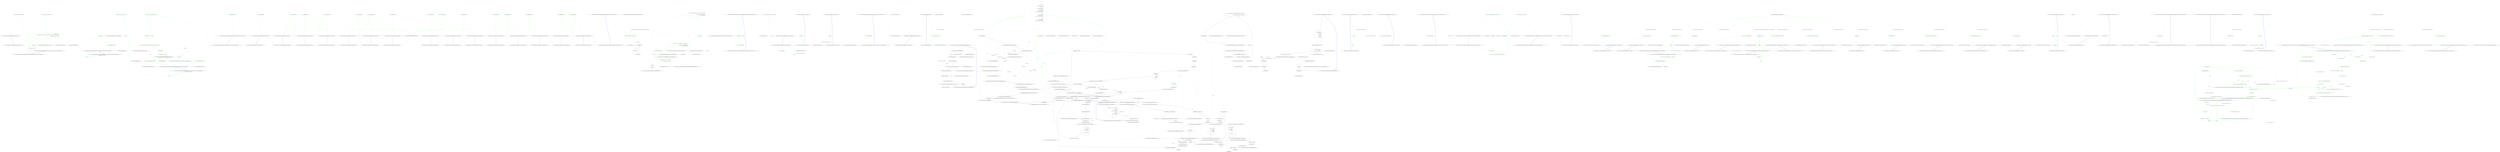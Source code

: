 digraph  {
d1 [label="return objectType == typeof(System.Net.Mail.Attachment);", span="35-35", cluster="Newtonsoft.Json.Tests.TestObjects.AttachmentReadConverter.CanConvert(System.Type)", color=green, community=0];
d0 [label="Entry Newtonsoft.Json.Tests.TestObjects.AttachmentReadConverter.CanConvert(System.Type)", span="33-33", cluster="Newtonsoft.Json.Tests.TestObjects.AttachmentReadConverter.CanConvert(System.Type)"];
d2 [label="Exit Newtonsoft.Json.Tests.TestObjects.AttachmentReadConverter.CanConvert(System.Type)", span="33-33", cluster="Newtonsoft.Json.Tests.TestObjects.AttachmentReadConverter.CanConvert(System.Type)"];
d4 [label="var info = serializer.Deserialize<AttachmentInfo>(reader)", span="40-40", cluster="Newtonsoft.Json.Tests.TestObjects.AttachmentReadConverter.ReadJson(Newtonsoft.Json.JsonReader, System.Type, object, Newtonsoft.Json.JsonSerializer)", color=green, community=0];
d3 [label="Entry Newtonsoft.Json.Tests.TestObjects.AttachmentReadConverter.ReadJson(Newtonsoft.Json.JsonReader, System.Type, object, Newtonsoft.Json.JsonSerializer)", span="38-38", cluster="Newtonsoft.Json.Tests.TestObjects.AttachmentReadConverter.ReadJson(Newtonsoft.Json.JsonReader, System.Type, object, Newtonsoft.Json.JsonSerializer)"];
d5 [label="var attachment = info != null\r\n                ? new System.Net.Mail.Attachment(new MemoryStream(Convert.FromBase64String(info.ContentBase64)), ''application/octet-stream'')\r\n                {\r\n                    ContentDisposition = { FileName = info.FileName }\r\n                }\r\n                : null", span="42-47", cluster="Newtonsoft.Json.Tests.TestObjects.AttachmentReadConverter.ReadJson(Newtonsoft.Json.JsonReader, System.Type, object, Newtonsoft.Json.JsonSerializer)", color=green, community=0];
d8 [label="Entry Newtonsoft.Json.JsonSerializer.Deserialize<T>(Newtonsoft.Json.JsonReader)", span="843-843", cluster="Newtonsoft.Json.JsonSerializer.Deserialize<T>(Newtonsoft.Json.JsonReader)"];
d6 [label="return attachment;", span="48-48", cluster="Newtonsoft.Json.Tests.TestObjects.AttachmentReadConverter.ReadJson(Newtonsoft.Json.JsonReader, System.Type, object, Newtonsoft.Json.JsonSerializer)", color=green, community=0];
d9 [label="Entry System.Net.Mail.Attachment.Attachment(System.IO.Stream, string)", span="0-0", cluster="System.Net.Mail.Attachment.Attachment(System.IO.Stream, string)"];
d10 [label="Entry System.IO.MemoryStream.MemoryStream(byte[])", span="0-0", cluster="System.IO.MemoryStream.MemoryStream(byte[])"];
d11 [label="Entry System.Convert.FromBase64String(string)", span="0-0", cluster="System.Convert.FromBase64String(string)"];
d7 [label="Exit Newtonsoft.Json.Tests.TestObjects.AttachmentReadConverter.ReadJson(Newtonsoft.Json.JsonReader, System.Type, object, Newtonsoft.Json.JsonSerializer)", span="38-38", cluster="Newtonsoft.Json.Tests.TestObjects.AttachmentReadConverter.ReadJson(Newtonsoft.Json.JsonReader, System.Type, object, Newtonsoft.Json.JsonSerializer)"];
d13 [label="throw new NotImplementedException();", span="53-53", cluster="Newtonsoft.Json.Tests.TestObjects.AttachmentReadConverter.WriteJson(Newtonsoft.Json.JsonWriter, object, Newtonsoft.Json.JsonSerializer)", color=green, community=0];
d12 [label="Entry Newtonsoft.Json.Tests.TestObjects.AttachmentReadConverter.WriteJson(Newtonsoft.Json.JsonWriter, object, Newtonsoft.Json.JsonSerializer)", span="51-51", cluster="Newtonsoft.Json.Tests.TestObjects.AttachmentReadConverter.WriteJson(Newtonsoft.Json.JsonWriter, object, Newtonsoft.Json.JsonSerializer)"];
d14 [label="Exit Newtonsoft.Json.Tests.TestObjects.AttachmentReadConverter.WriteJson(Newtonsoft.Json.JsonWriter, object, Newtonsoft.Json.JsonSerializer)", span="51-51", cluster="Newtonsoft.Json.Tests.TestObjects.AttachmentReadConverter.WriteJson(Newtonsoft.Json.JsonWriter, object, Newtonsoft.Json.JsonSerializer)"];
d15 [label="Entry System.NotImplementedException.NotImplementedException()", span="0-0", cluster="System.NotImplementedException.NotImplementedException()"];
m4_0 [label="Entry Newtonsoft.Json.Tests.Documentation.Examples.Serializer.SerializeSerializationBinder.KnownTypesBinder.BindToType(string, string)", span="15-15", cluster="Newtonsoft.Json.Tests.Documentation.Examples.Serializer.SerializeSerializationBinder.KnownTypesBinder.BindToType(string, string)", file="ConvertibleId.cs"];
m4_1 [label="return KnownTypes.SingleOrDefault(t => t.Name == typeName);", span="17-17", cluster="Newtonsoft.Json.Tests.Documentation.Examples.Serializer.SerializeSerializationBinder.KnownTypesBinder.BindToType(string, string)", color=green, community=0, file="ConvertibleId.cs"];
m4_2 [label="Exit Newtonsoft.Json.Tests.Documentation.Examples.Serializer.SerializeSerializationBinder.KnownTypesBinder.BindToType(string, string)", span="15-15", cluster="Newtonsoft.Json.Tests.Documentation.Examples.Serializer.SerializeSerializationBinder.KnownTypesBinder.BindToType(string, string)", file="ConvertibleId.cs"];
m4_22 [label="Entry Newtonsoft.Json.JsonSerializerSettings.JsonSerializerSettings()", span="245-245", cluster="Newtonsoft.Json.JsonSerializerSettings.JsonSerializerSettings()", file="ConvertibleId.cs"];
m4_21 [label="Entry Newtonsoft.Json.Tests.Documentation.Examples.Serializer.SerializeSerializationBinder.Car.Car()", span="27-27", cluster="Newtonsoft.Json.Tests.Documentation.Examples.Serializer.SerializeSerializationBinder.Car.Car()", file="ConvertibleId.cs"];
m4_11 [label="Entry Newtonsoft.Json.Tests.Documentation.Examples.Serializer.SerializeSerializationBinder.Example()", span="34-34", cluster="Newtonsoft.Json.Tests.Documentation.Examples.Serializer.SerializeSerializationBinder.Example()", file="ConvertibleId.cs"];
m4_12 [label="KnownTypesBinder knownTypesBinder = new KnownTypesBinder\r\n        {\r\n          KnownTypes = new List<Type> {typeof (Car)}\r\n        }", span="37-40", cluster="Newtonsoft.Json.Tests.Documentation.Examples.Serializer.SerializeSerializationBinder.Example()", color=green, community=0, file="ConvertibleId.cs"];
m4_13 [label="Car car = new Car\r\n        {\r\n          Maker = ''Ford'',\r\n          Model = ''Explorer''\r\n        }", span="42-46", cluster="Newtonsoft.Json.Tests.Documentation.Examples.Serializer.SerializeSerializationBinder.Example()", color=green, community=0, file="ConvertibleId.cs"];
m4_14 [label="string json = JsonConvert.SerializeObject(car, Formatting.Indented, new JsonSerializerSettings\r\n        {\r\n          TypeNameHandling = TypeNameHandling.Objects,\r\n          Binder = knownTypesBinder\r\n        })", span="48-52", cluster="Newtonsoft.Json.Tests.Documentation.Examples.Serializer.SerializeSerializationBinder.Example()", color=green, community=0, file="ConvertibleId.cs"];
m4_16 [label="object newValue = JsonConvert.DeserializeObject(json, new JsonSerializerSettings\r\n        {\r\n          TypeNameHandling = TypeNameHandling.Objects,\r\n          Binder = knownTypesBinder\r\n        })", span="61-65", cluster="Newtonsoft.Json.Tests.Documentation.Examples.Serializer.SerializeSerializationBinder.Example()", color=green, community=0, file="ConvertibleId.cs"];
m4_15 [label="Console.WriteLine(json)", span="54-54", cluster="Newtonsoft.Json.Tests.Documentation.Examples.Serializer.SerializeSerializationBinder.Example()", color=green, community=0, file="ConvertibleId.cs"];
m4_17 [label="Console.WriteLine(newValue.GetType().Name)", span="67-67", cluster="Newtonsoft.Json.Tests.Documentation.Examples.Serializer.SerializeSerializationBinder.Example()", color=green, community=0, file="ConvertibleId.cs"];
m4_18 [label="Exit Newtonsoft.Json.Tests.Documentation.Examples.Serializer.SerializeSerializationBinder.Example()", span="34-34", cluster="Newtonsoft.Json.Tests.Documentation.Examples.Serializer.SerializeSerializationBinder.Example()", file="ConvertibleId.cs"];
m4_20 [label="Entry System.Collections.Generic.List<T>.List()", span="0-0", cluster="System.Collections.Generic.List<T>.List()", file="ConvertibleId.cs"];
m4_4 [label="Entry lambda expression", span="17-17", cluster="lambda expression", file="ConvertibleId.cs"];
m4_5 [label="t.Name == typeName", span="17-17", cluster="lambda expression", color=green, community=0, file="ConvertibleId.cs"];
m4_6 [label="Exit lambda expression", span="17-17", cluster="lambda expression", file="ConvertibleId.cs"];
m4_26 [label="Entry object.GetType()", span="0-0", cluster="object.GetType()", file="ConvertibleId.cs"];
m4_7 [label="Entry Newtonsoft.Json.Tests.Documentation.Examples.Serializer.SerializeSerializationBinder.KnownTypesBinder.BindToName(System.Type, out string, out string)", span="20-20", cluster="Newtonsoft.Json.Tests.Documentation.Examples.Serializer.SerializeSerializationBinder.KnownTypesBinder.BindToName(System.Type, out string, out string)", file="ConvertibleId.cs"];
m4_8 [label="assemblyName = null", span="22-22", cluster="Newtonsoft.Json.Tests.Documentation.Examples.Serializer.SerializeSerializationBinder.KnownTypesBinder.BindToName(System.Type, out string, out string)", color=green, community=0, file="ConvertibleId.cs"];
m4_9 [label="typeName = serializedType.Name", span="23-23", cluster="Newtonsoft.Json.Tests.Documentation.Examples.Serializer.SerializeSerializationBinder.KnownTypesBinder.BindToName(System.Type, out string, out string)", color=green, community=0, file="ConvertibleId.cs"];
m4_10 [label="Exit Newtonsoft.Json.Tests.Documentation.Examples.Serializer.SerializeSerializationBinder.KnownTypesBinder.BindToName(System.Type, out string, out string)", span="20-20", cluster="Newtonsoft.Json.Tests.Documentation.Examples.Serializer.SerializeSerializationBinder.KnownTypesBinder.BindToName(System.Type, out string, out string)", file="ConvertibleId.cs"];
m4_23 [label="Entry Newtonsoft.Json.JsonConvert.SerializeObject(object, Newtonsoft.Json.Formatting, Newtonsoft.Json.JsonSerializerSettings)", span="766-766", cluster="Newtonsoft.Json.JsonConvert.SerializeObject(object, Newtonsoft.Json.Formatting, Newtonsoft.Json.JsonSerializerSettings)", file="ConvertibleId.cs"];
m4_3 [label="Entry Unk.SingleOrDefault", span="", cluster="Unk.SingleOrDefault", file="ConvertibleId.cs"];
m4_24 [label="Entry System.Console.WriteLine(string)", span="0-0", cluster="System.Console.WriteLine(string)", file="ConvertibleId.cs"];
m4_25 [label="Entry Newtonsoft.Json.JsonConvert.DeserializeObject(string, Newtonsoft.Json.JsonSerializerSettings)", span="845-845", cluster="Newtonsoft.Json.JsonConvert.DeserializeObject(string, Newtonsoft.Json.JsonSerializerSettings)", file="ConvertibleId.cs"];
m4_19 [label="Entry Newtonsoft.Json.Tests.Documentation.Examples.Serializer.SerializeSerializationBinder.KnownTypesBinder.KnownTypesBinder()", span="11-11", cluster="Newtonsoft.Json.Tests.Documentation.Examples.Serializer.SerializeSerializationBinder.KnownTypesBinder.KnownTypesBinder()", file="ConvertibleId.cs"];
m4_27 [label="Newtonsoft.Json.Tests.Documentation.Examples.Serializer.SerializeSerializationBinder.KnownTypesBinder", span="", file="ConvertibleId.cs"];
m4_28 [label=string, span="", file="ConvertibleId.cs"];
m5_48 [label="Entry System.Exception.Exception(string)", span="0-0", cluster="System.Exception.Exception(string)", file="ConvertibleInt.cs"];
m5_16 [label="Entry Newtonsoft.Json.Tests.TestObjects.ConvertibleInt.ToDateTime(System.IFormatProvider)", span="59-59", cluster="Newtonsoft.Json.Tests.TestObjects.ConvertibleInt.ToDateTime(System.IFormatProvider)", file="ConvertibleInt.cs"];
m5_17 [label="throw new NotImplementedException();", span="61-61", cluster="Newtonsoft.Json.Tests.TestObjects.ConvertibleInt.ToDateTime(System.IFormatProvider)", color=green, community=0, file="ConvertibleInt.cs"];
m5_18 [label="Exit Newtonsoft.Json.Tests.TestObjects.ConvertibleInt.ToDateTime(System.IFormatProvider)", span="59-59", cluster="Newtonsoft.Json.Tests.TestObjects.ConvertibleInt.ToDateTime(System.IFormatProvider)", file="ConvertibleInt.cs"];
m5_52 [label="Entry Newtonsoft.Json.Tests.TestObjects.ConvertibleInt.ToUInt32(System.IFormatProvider)", span="119-119", cluster="Newtonsoft.Json.Tests.TestObjects.ConvertibleInt.ToUInt32(System.IFormatProvider)", file="ConvertibleInt.cs"];
m5_53 [label="throw new NotImplementedException();", span="121-121", cluster="Newtonsoft.Json.Tests.TestObjects.ConvertibleInt.ToUInt32(System.IFormatProvider)", color=green, community=0, file="ConvertibleInt.cs"];
m5_54 [label="Exit Newtonsoft.Json.Tests.TestObjects.ConvertibleInt.ToUInt32(System.IFormatProvider)", span="119-119", cluster="Newtonsoft.Json.Tests.TestObjects.ConvertibleInt.ToUInt32(System.IFormatProvider)", file="ConvertibleInt.cs"];
m5_19 [label="Entry Newtonsoft.Json.Tests.TestObjects.ConvertibleInt.ToDecimal(System.IFormatProvider)", span="64-64", cluster="Newtonsoft.Json.Tests.TestObjects.ConvertibleInt.ToDecimal(System.IFormatProvider)", file="ConvertibleInt.cs"];
m5_20 [label="throw new NotImplementedException();", span="66-66", cluster="Newtonsoft.Json.Tests.TestObjects.ConvertibleInt.ToDecimal(System.IFormatProvider)", color=green, community=0, file="ConvertibleInt.cs"];
m5_21 [label="Exit Newtonsoft.Json.Tests.TestObjects.ConvertibleInt.ToDecimal(System.IFormatProvider)", span="64-64", cluster="Newtonsoft.Json.Tests.TestObjects.ConvertibleInt.ToDecimal(System.IFormatProvider)", file="ConvertibleInt.cs"];
m5_49 [label="Entry Newtonsoft.Json.Tests.TestObjects.ConvertibleInt.ToUInt16(System.IFormatProvider)", span="114-114", cluster="Newtonsoft.Json.Tests.TestObjects.ConvertibleInt.ToUInt16(System.IFormatProvider)", file="ConvertibleInt.cs"];
m5_50 [label="throw new NotImplementedException();", span="116-116", cluster="Newtonsoft.Json.Tests.TestObjects.ConvertibleInt.ToUInt16(System.IFormatProvider)", color=green, community=0, file="ConvertibleInt.cs"];
m5_51 [label="Exit Newtonsoft.Json.Tests.TestObjects.ConvertibleInt.ToUInt16(System.IFormatProvider)", span="114-114", cluster="Newtonsoft.Json.Tests.TestObjects.ConvertibleInt.ToUInt16(System.IFormatProvider)", file="ConvertibleInt.cs"];
m5_43 [label="Entry Newtonsoft.Json.Tests.TestObjects.ConvertibleInt.ToType(System.Type, System.IFormatProvider)", span="104-104", cluster="Newtonsoft.Json.Tests.TestObjects.ConvertibleInt.ToType(System.Type, System.IFormatProvider)", file="ConvertibleInt.cs"];
m5_44 [label="conversionType == typeof(int)", span="106-106", cluster="Newtonsoft.Json.Tests.TestObjects.ConvertibleInt.ToType(System.Type, System.IFormatProvider)", color=green, community=0, file="ConvertibleInt.cs"];
m5_45 [label="return _value;", span="108-108", cluster="Newtonsoft.Json.Tests.TestObjects.ConvertibleInt.ToType(System.Type, System.IFormatProvider)", color=green, community=0, file="ConvertibleInt.cs"];
m5_46 [label="throw new Exception(''Type not supported: '' + conversionType.FullName);", span="111-111", cluster="Newtonsoft.Json.Tests.TestObjects.ConvertibleInt.ToType(System.Type, System.IFormatProvider)", color=green, community=0, file="ConvertibleInt.cs"];
m5_47 [label="Exit Newtonsoft.Json.Tests.TestObjects.ConvertibleInt.ToType(System.Type, System.IFormatProvider)", span="104-104", cluster="Newtonsoft.Json.Tests.TestObjects.ConvertibleInt.ToType(System.Type, System.IFormatProvider)", file="ConvertibleInt.cs"];
m5_37 [label="Entry Newtonsoft.Json.Tests.TestObjects.ConvertibleInt.ToSingle(System.IFormatProvider)", span="94-94", cluster="Newtonsoft.Json.Tests.TestObjects.ConvertibleInt.ToSingle(System.IFormatProvider)", file="ConvertibleInt.cs"];
m5_38 [label="throw new NotImplementedException();", span="96-96", cluster="Newtonsoft.Json.Tests.TestObjects.ConvertibleInt.ToSingle(System.IFormatProvider)", color=green, community=0, file="ConvertibleInt.cs"];
m5_39 [label="Exit Newtonsoft.Json.Tests.TestObjects.ConvertibleInt.ToSingle(System.IFormatProvider)", span="94-94", cluster="Newtonsoft.Json.Tests.TestObjects.ConvertibleInt.ToSingle(System.IFormatProvider)", file="ConvertibleInt.cs"];
m5_3 [label="Entry Newtonsoft.Json.Tests.TestObjects.ConvertibleInt.GetTypeCode()", span="39-39", cluster="Newtonsoft.Json.Tests.TestObjects.ConvertibleInt.GetTypeCode()", file="ConvertibleInt.cs"];
m5_4 [label="return TypeCode.Int32;", span="41-41", cluster="Newtonsoft.Json.Tests.TestObjects.ConvertibleInt.GetTypeCode()", color=green, community=0, file="ConvertibleInt.cs"];
m5_5 [label="Exit Newtonsoft.Json.Tests.TestObjects.ConvertibleInt.GetTypeCode()", span="39-39", cluster="Newtonsoft.Json.Tests.TestObjects.ConvertibleInt.GetTypeCode()", file="ConvertibleInt.cs"];
m5_22 [label="Entry Newtonsoft.Json.Tests.TestObjects.ConvertibleInt.ToDouble(System.IFormatProvider)", span="69-69", cluster="Newtonsoft.Json.Tests.TestObjects.ConvertibleInt.ToDouble(System.IFormatProvider)", file="ConvertibleInt.cs"];
m5_23 [label="throw new NotImplementedException();", span="71-71", cluster="Newtonsoft.Json.Tests.TestObjects.ConvertibleInt.ToDouble(System.IFormatProvider)", color=green, community=0, file="ConvertibleInt.cs"];
m5_24 [label="Exit Newtonsoft.Json.Tests.TestObjects.ConvertibleInt.ToDouble(System.IFormatProvider)", span="69-69", cluster="Newtonsoft.Json.Tests.TestObjects.ConvertibleInt.ToDouble(System.IFormatProvider)", file="ConvertibleInt.cs"];
m5_31 [label="Entry Newtonsoft.Json.Tests.TestObjects.ConvertibleInt.ToInt64(System.IFormatProvider)", span="84-84", cluster="Newtonsoft.Json.Tests.TestObjects.ConvertibleInt.ToInt64(System.IFormatProvider)", file="ConvertibleInt.cs"];
m5_32 [label="throw new NotImplementedException();", span="86-86", cluster="Newtonsoft.Json.Tests.TestObjects.ConvertibleInt.ToInt64(System.IFormatProvider)", color=green, community=0, file="ConvertibleInt.cs"];
m5_33 [label="Exit Newtonsoft.Json.Tests.TestObjects.ConvertibleInt.ToInt64(System.IFormatProvider)", span="84-84", cluster="Newtonsoft.Json.Tests.TestObjects.ConvertibleInt.ToInt64(System.IFormatProvider)", file="ConvertibleInt.cs"];
m5_6 [label="Entry Newtonsoft.Json.Tests.TestObjects.ConvertibleInt.ToBoolean(System.IFormatProvider)", span="44-44", cluster="Newtonsoft.Json.Tests.TestObjects.ConvertibleInt.ToBoolean(System.IFormatProvider)", file="ConvertibleInt.cs"];
m5_7 [label="throw new NotImplementedException();", span="46-46", cluster="Newtonsoft.Json.Tests.TestObjects.ConvertibleInt.ToBoolean(System.IFormatProvider)", color=green, community=0, file="ConvertibleInt.cs"];
m5_8 [label="Exit Newtonsoft.Json.Tests.TestObjects.ConvertibleInt.ToBoolean(System.IFormatProvider)", span="44-44", cluster="Newtonsoft.Json.Tests.TestObjects.ConvertibleInt.ToBoolean(System.IFormatProvider)", file="ConvertibleInt.cs"];
m5_25 [label="Entry Newtonsoft.Json.Tests.TestObjects.ConvertibleInt.ToInt16(System.IFormatProvider)", span="74-74", cluster="Newtonsoft.Json.Tests.TestObjects.ConvertibleInt.ToInt16(System.IFormatProvider)", file="ConvertibleInt.cs"];
m5_26 [label="throw new NotImplementedException();", span="76-76", cluster="Newtonsoft.Json.Tests.TestObjects.ConvertibleInt.ToInt16(System.IFormatProvider)", color=green, community=0, file="ConvertibleInt.cs"];
m5_27 [label="Exit Newtonsoft.Json.Tests.TestObjects.ConvertibleInt.ToInt16(System.IFormatProvider)", span="74-74", cluster="Newtonsoft.Json.Tests.TestObjects.ConvertibleInt.ToInt16(System.IFormatProvider)", file="ConvertibleInt.cs"];
m5_40 [label="Entry Newtonsoft.Json.Tests.TestObjects.ConvertibleInt.ToString(System.IFormatProvider)", span="99-99", cluster="Newtonsoft.Json.Tests.TestObjects.ConvertibleInt.ToString(System.IFormatProvider)", file="ConvertibleInt.cs"];
m5_41 [label="throw new NotImplementedException();", span="101-101", cluster="Newtonsoft.Json.Tests.TestObjects.ConvertibleInt.ToString(System.IFormatProvider)", color=green, community=0, file="ConvertibleInt.cs"];
m5_42 [label="Exit Newtonsoft.Json.Tests.TestObjects.ConvertibleInt.ToString(System.IFormatProvider)", span="99-99", cluster="Newtonsoft.Json.Tests.TestObjects.ConvertibleInt.ToString(System.IFormatProvider)", file="ConvertibleInt.cs"];
m5_28 [label="Entry Newtonsoft.Json.Tests.TestObjects.ConvertibleInt.ToInt32(System.IFormatProvider)", span="79-79", cluster="Newtonsoft.Json.Tests.TestObjects.ConvertibleInt.ToInt32(System.IFormatProvider)", file="ConvertibleInt.cs"];
m5_29 [label="throw new NotImplementedException();", span="81-81", cluster="Newtonsoft.Json.Tests.TestObjects.ConvertibleInt.ToInt32(System.IFormatProvider)", color=green, community=0, file="ConvertibleInt.cs"];
m5_30 [label="Exit Newtonsoft.Json.Tests.TestObjects.ConvertibleInt.ToInt32(System.IFormatProvider)", span="79-79", cluster="Newtonsoft.Json.Tests.TestObjects.ConvertibleInt.ToInt32(System.IFormatProvider)", file="ConvertibleInt.cs"];
m5_34 [label="Entry Newtonsoft.Json.Tests.TestObjects.ConvertibleInt.ToSByte(System.IFormatProvider)", span="89-89", cluster="Newtonsoft.Json.Tests.TestObjects.ConvertibleInt.ToSByte(System.IFormatProvider)", file="ConvertibleInt.cs"];
m5_35 [label="throw new NotImplementedException();", span="91-91", cluster="Newtonsoft.Json.Tests.TestObjects.ConvertibleInt.ToSByte(System.IFormatProvider)", color=green, community=0, file="ConvertibleInt.cs"];
m5_36 [label="Exit Newtonsoft.Json.Tests.TestObjects.ConvertibleInt.ToSByte(System.IFormatProvider)", span="89-89", cluster="Newtonsoft.Json.Tests.TestObjects.ConvertibleInt.ToSByte(System.IFormatProvider)", file="ConvertibleInt.cs"];
m5_55 [label="Entry Newtonsoft.Json.Tests.TestObjects.ConvertibleInt.ToUInt64(System.IFormatProvider)", span="124-124", cluster="Newtonsoft.Json.Tests.TestObjects.ConvertibleInt.ToUInt64(System.IFormatProvider)", file="ConvertibleInt.cs"];
m5_56 [label="throw new NotImplementedException();", span="126-126", cluster="Newtonsoft.Json.Tests.TestObjects.ConvertibleInt.ToUInt64(System.IFormatProvider)", color=green, community=0, file="ConvertibleInt.cs"];
m5_57 [label="Exit Newtonsoft.Json.Tests.TestObjects.ConvertibleInt.ToUInt64(System.IFormatProvider)", span="124-124", cluster="Newtonsoft.Json.Tests.TestObjects.ConvertibleInt.ToUInt64(System.IFormatProvider)", file="ConvertibleInt.cs"];
m5_10 [label="Entry Newtonsoft.Json.Tests.TestObjects.ConvertibleInt.ToByte(System.IFormatProvider)", span="49-49", cluster="Newtonsoft.Json.Tests.TestObjects.ConvertibleInt.ToByte(System.IFormatProvider)", file="ConvertibleInt.cs"];
m5_11 [label="throw new NotImplementedException();", span="51-51", cluster="Newtonsoft.Json.Tests.TestObjects.ConvertibleInt.ToByte(System.IFormatProvider)", color=green, community=0, file="ConvertibleInt.cs"];
m5_12 [label="Exit Newtonsoft.Json.Tests.TestObjects.ConvertibleInt.ToByte(System.IFormatProvider)", span="49-49", cluster="Newtonsoft.Json.Tests.TestObjects.ConvertibleInt.ToByte(System.IFormatProvider)", file="ConvertibleInt.cs"];
m5_13 [label="Entry Newtonsoft.Json.Tests.TestObjects.ConvertibleInt.ToChar(System.IFormatProvider)", span="54-54", cluster="Newtonsoft.Json.Tests.TestObjects.ConvertibleInt.ToChar(System.IFormatProvider)", file="ConvertibleInt.cs"];
m5_14 [label="throw new NotImplementedException();", span="56-56", cluster="Newtonsoft.Json.Tests.TestObjects.ConvertibleInt.ToChar(System.IFormatProvider)", color=green, community=0, file="ConvertibleInt.cs"];
m5_15 [label="Exit Newtonsoft.Json.Tests.TestObjects.ConvertibleInt.ToChar(System.IFormatProvider)", span="54-54", cluster="Newtonsoft.Json.Tests.TestObjects.ConvertibleInt.ToChar(System.IFormatProvider)", file="ConvertibleInt.cs"];
m5_0 [label="Entry Newtonsoft.Json.Tests.TestObjects.ConvertibleInt.ConvertibleInt(int)", span="34-34", cluster="Newtonsoft.Json.Tests.TestObjects.ConvertibleInt.ConvertibleInt(int)", file="ConvertibleInt.cs"];
m5_1 [label="_value = value", span="36-36", cluster="Newtonsoft.Json.Tests.TestObjects.ConvertibleInt.ConvertibleInt(int)", color=green, community=0, file="ConvertibleInt.cs"];
m5_2 [label="Exit Newtonsoft.Json.Tests.TestObjects.ConvertibleInt.ConvertibleInt(int)", span="34-34", cluster="Newtonsoft.Json.Tests.TestObjects.ConvertibleInt.ConvertibleInt(int)", file="ConvertibleInt.cs"];
m5_58 [label="out Newtonsoft.Json.Tests.TestObjects.ConvertibleInt", span="", file="ConvertibleInt.cs"];
m5_59 [label="Newtonsoft.Json.Tests.TestObjects.ConvertibleInt", span="", file="ConvertibleInt.cs"];
m11_11 [label="Entry System.Text.Encoding.GetEncoding(string)", span="0-0", cluster="System.Text.Encoding.GetEncoding(string)", file="EncodingReadConverter.cs"];
m11_12 [label="Entry Newtonsoft.Json.Tests.TestObjects.EncodingReadConverter.WriteJson(Newtonsoft.Json.JsonWriter, object, Newtonsoft.Json.JsonSerializer)", span="49-49", cluster="Newtonsoft.Json.Tests.TestObjects.EncodingReadConverter.WriteJson(Newtonsoft.Json.JsonWriter, object, Newtonsoft.Json.JsonSerializer)", file="EncodingReadConverter.cs"];
m11_13 [label="throw new NotImplementedException();", span="51-51", cluster="Newtonsoft.Json.Tests.TestObjects.EncodingReadConverter.WriteJson(Newtonsoft.Json.JsonWriter, object, Newtonsoft.Json.JsonSerializer)", color=green, community=0, file="EncodingReadConverter.cs"];
m11_14 [label="Exit Newtonsoft.Json.Tests.TestObjects.EncodingReadConverter.WriteJson(Newtonsoft.Json.JsonWriter, object, Newtonsoft.Json.JsonSerializer)", span="49-49", cluster="Newtonsoft.Json.Tests.TestObjects.EncodingReadConverter.WriteJson(Newtonsoft.Json.JsonWriter, object, Newtonsoft.Json.JsonSerializer)", file="EncodingReadConverter.cs"];
m11_3 [label="Entry System.Type.IsAssignableFrom(System.Type)", span="0-0", cluster="System.Type.IsAssignableFrom(System.Type)", file="EncodingReadConverter.cs"];
m11_0 [label="Entry Newtonsoft.Json.Tests.TestObjects.EncodingReadConverter.CanConvert(System.Type)", span="33-33", cluster="Newtonsoft.Json.Tests.TestObjects.EncodingReadConverter.CanConvert(System.Type)", file="EncodingReadConverter.cs"];
m11_1 [label="return typeof(Encoding).IsAssignableFrom(objectType);", span="35-35", cluster="Newtonsoft.Json.Tests.TestObjects.EncodingReadConverter.CanConvert(System.Type)", color=green, community=0, file="EncodingReadConverter.cs"];
m11_2 [label="Exit Newtonsoft.Json.Tests.TestObjects.EncodingReadConverter.CanConvert(System.Type)", span="33-33", cluster="Newtonsoft.Json.Tests.TestObjects.EncodingReadConverter.CanConvert(System.Type)", file="EncodingReadConverter.cs"];
m11_15 [label="Entry System.NotImplementedException.NotImplementedException()", span="0-0", cluster="System.NotImplementedException.NotImplementedException()", file="EncodingReadConverter.cs"];
m11_4 [label="Entry Newtonsoft.Json.Tests.TestObjects.EncodingReadConverter.ReadJson(Newtonsoft.Json.JsonReader, System.Type, object, Newtonsoft.Json.JsonSerializer)", span="38-38", cluster="Newtonsoft.Json.Tests.TestObjects.EncodingReadConverter.ReadJson(Newtonsoft.Json.JsonReader, System.Type, object, Newtonsoft.Json.JsonSerializer)", file="EncodingReadConverter.cs"];
m11_5 [label="var encodingName = serializer.Deserialize<string>(reader)", span="40-40", cluster="Newtonsoft.Json.Tests.TestObjects.EncodingReadConverter.ReadJson(Newtonsoft.Json.JsonReader, System.Type, object, Newtonsoft.Json.JsonSerializer)", color=green, community=0, file="EncodingReadConverter.cs"];
m11_6 [label="encodingName == null", span="41-41", cluster="Newtonsoft.Json.Tests.TestObjects.EncodingReadConverter.ReadJson(Newtonsoft.Json.JsonReader, System.Type, object, Newtonsoft.Json.JsonSerializer)", color=green, community=0, file="EncodingReadConverter.cs"];
m11_8 [label="return Encoding.GetEncoding(encodingName);", span="46-46", cluster="Newtonsoft.Json.Tests.TestObjects.EncodingReadConverter.ReadJson(Newtonsoft.Json.JsonReader, System.Type, object, Newtonsoft.Json.JsonSerializer)", color=green, community=0, file="EncodingReadConverter.cs"];
m11_7 [label="return null;", span="43-43", cluster="Newtonsoft.Json.Tests.TestObjects.EncodingReadConverter.ReadJson(Newtonsoft.Json.JsonReader, System.Type, object, Newtonsoft.Json.JsonSerializer)", color=green, community=0, file="EncodingReadConverter.cs"];
m11_9 [label="Exit Newtonsoft.Json.Tests.TestObjects.EncodingReadConverter.ReadJson(Newtonsoft.Json.JsonReader, System.Type, object, Newtonsoft.Json.JsonSerializer)", span="38-38", cluster="Newtonsoft.Json.Tests.TestObjects.EncodingReadConverter.ReadJson(Newtonsoft.Json.JsonReader, System.Type, object, Newtonsoft.Json.JsonSerializer)", file="EncodingReadConverter.cs"];
m12_0 [label="Entry Newtonsoft.Json.Tests.TestObjects.FaqItem.FaqItem()", span="39-39", cluster="Newtonsoft.Json.Tests.TestObjects.FaqItem.FaqItem()", file="FaqItem.cs"];
m12_1 [label="this.Sections = new HashSet<FaqSection>()", span="41-41", cluster="Newtonsoft.Json.Tests.TestObjects.FaqItem.FaqItem()", color=green, community=0, file="FaqItem.cs"];
m12_2 [label="Exit Newtonsoft.Json.Tests.TestObjects.FaqItem.FaqItem()", span="39-39", cluster="Newtonsoft.Json.Tests.TestObjects.FaqItem.FaqItem()", file="FaqItem.cs"];
m12_3 [label="Entry System.Collections.Generic.HashSet<T>.HashSet()", span="0-0", cluster="System.Collections.Generic.HashSet<T>.HashSet()", file="FaqItem.cs"];
m12_4 [label="Newtonsoft.Json.Tests.TestObjects.FaqItem", span="", file="FaqItem.cs"];
m14_34 [label="Entry Newtonsoft.Json.Tests.Serialization.Baz1.Baz1()", span="540-540", cluster="Newtonsoft.Json.Tests.Serialization.Baz1.Baz1()", file="JsonConverter.cs"];
m14_7 [label="Entry Newtonsoft.Json.Tests.Serialization.ShouldSerializeTests.B.B()", span="52-52", cluster="Newtonsoft.Json.Tests.Serialization.ShouldSerializeTests.B.B()", file="JsonConverter.cs"];
m14_31 [label="Entry System.Guid.NewGuid()", span="0-0", cluster="System.Guid.NewGuid()", file="JsonConverter.cs"];
m14_9 [label="Entry Unk.AreEqual", span="", cluster="Unk.AreEqual", file="JsonConverter.cs"];
m14_72 [label="Entry Newtonsoft.Json.Tests.Serialization.ShouldSerializeTests.ShouldSerializeExample()", span="167-167", cluster="Newtonsoft.Json.Tests.Serialization.ShouldSerializeTests.ShouldSerializeExample()", file="JsonConverter.cs"];
m14_80 [label="StringAssert.AreEqual(@''[\r\n  {\r\n    ''''Name'''': ''''Joe Employee'''',\r\n    ''''Manager'''': {\r\n      ''''Name'''': ''''Mike Manager''''\r\n    }\r\n  },\r\n  {\r\n    ''''Name'''': ''''Mike Manager''''\r\n  }\r\n]'', json)", span="190-200", cluster="Newtonsoft.Json.Tests.Serialization.ShouldSerializeTests.ShouldSerializeExample()", file="JsonConverter.cs"];
m14_79 [label="string json = JsonConvert.SerializeObject(new[] { joe, mike }, Formatting.Indented)", span="177-177", cluster="Newtonsoft.Json.Tests.Serialization.ShouldSerializeTests.ShouldSerializeExample()", file="JsonConverter.cs"];
m14_73 [label="Employee joe = new Employee()", span="169-169", cluster="Newtonsoft.Json.Tests.Serialization.ShouldSerializeTests.ShouldSerializeExample()", file="JsonConverter.cs"];
m14_75 [label="Employee mike = new Employee()", span="171-171", cluster="Newtonsoft.Json.Tests.Serialization.ShouldSerializeTests.ShouldSerializeExample()", file="JsonConverter.cs"];
m14_78 [label="mike.Manager = mike", span="175-175", cluster="Newtonsoft.Json.Tests.Serialization.ShouldSerializeTests.ShouldSerializeExample()", file="JsonConverter.cs"];
m14_74 [label="joe.Name = ''Joe Employee''", span="170-170", cluster="Newtonsoft.Json.Tests.Serialization.ShouldSerializeTests.ShouldSerializeExample()", file="JsonConverter.cs"];
m14_77 [label="joe.Manager = mike", span="174-174", cluster="Newtonsoft.Json.Tests.Serialization.ShouldSerializeTests.ShouldSerializeExample()", file="JsonConverter.cs"];
m14_76 [label="mike.Name = ''Mike Manager''", span="172-172", cluster="Newtonsoft.Json.Tests.Serialization.ShouldSerializeTests.ShouldSerializeExample()", file="JsonConverter.cs"];
m14_81 [label="Exit Newtonsoft.Json.Tests.Serialization.ShouldSerializeTests.ShouldSerializeExample()", span="167-167", cluster="Newtonsoft.Json.Tests.Serialization.ShouldSerializeTests.ShouldSerializeExample()", file="JsonConverter.cs"];
m14_113 [label="Entry Unk.IsNull", span="", cluster="Unk.IsNull", file="JsonConverter.cs"];
m14_8 [label="Entry Newtonsoft.Json.JsonConvert.SerializeObject(object)", span="512-512", cluster="Newtonsoft.Json.JsonConvert.SerializeObject(object)", file="JsonConverter.cs"];
m14_0 [label="Entry Newtonsoft.Json.Tests.Documentation.Examples.Xml.ConvertXmlToJson.Example()", span="10-10", cluster="Newtonsoft.Json.Tests.Documentation.Examples.Xml.ConvertXmlToJson.Example()", file="JsonConverter.cs"];
m14_1 [label="string xml = @''<?xml version='1.0' standalone='no'?>\r\n      <root>\r\n        <person id='1'>\r\n        <name>Alan</name>\r\n        <url>http://www.google.com</url>\r\n        </person>\r\n        <person id='2'>\r\n        <name>Louis</name>\r\n        <url>http://www.yahoo.com</url>\r\n        </person>\r\n      </root>''", span="13-23", cluster="Newtonsoft.Json.Tests.Documentation.Examples.Xml.ConvertXmlToJson.Example()", file="JsonConverter.cs"];
m14_2 [label="XmlDocument doc = new XmlDocument()", span="25-25", cluster="Newtonsoft.Json.Tests.Documentation.Examples.Xml.ConvertXmlToJson.Example()", file="JsonConverter.cs"];
m14_3 [label="Entry Newtonsoft.Json.Tests.Serialization.ShouldSerializeTests.VirtualShouldSerializeSimple()", span="62-62", cluster="Newtonsoft.Json.Tests.Serialization.ShouldSerializeTests.VirtualShouldSerializeSimple()", file="JsonConverter.cs"];
m14_4 [label="string json = JsonConvert.SerializeObject(new B())", span="64-64", cluster="Newtonsoft.Json.Tests.Serialization.ShouldSerializeTests.VirtualShouldSerializeSimple()", file="JsonConverter.cs"];
m14_5 [label="Assert.AreEqual(''{}'', json)", span="66-66", cluster="Newtonsoft.Json.Tests.Serialization.ShouldSerializeTests.VirtualShouldSerializeSimple()", file="JsonConverter.cs"];
m14_6 [label="Exit Newtonsoft.Json.Tests.Serialization.ShouldSerializeTests.VirtualShouldSerializeSimple()", span="62-62", cluster="Newtonsoft.Json.Tests.Serialization.ShouldSerializeTests.VirtualShouldSerializeSimple()", file="JsonConverter.cs"];
m14_33 [label="Entry Newtonsoft.Json.Tests.Serialization.Bar1.Bar1()", span="500-500", cluster="Newtonsoft.Json.Tests.Serialization.Bar1.Bar1()", file="JsonConverter.cs"];
m14_83 [label="Entry Newtonsoft.Json.Tests.Serialization.ShouldSerializeTests.SpecifiedTest()", span="204-204", cluster="Newtonsoft.Json.Tests.Serialization.ShouldSerializeTests.SpecifiedTest()", file="JsonConverter.cs"];
m14_89 [label="StringAssert.AreEqual(@''{\r\n  ''''Age'''': 27\r\n}'', json)", span="213-215", cluster="Newtonsoft.Json.Tests.Serialization.ShouldSerializeTests.SpecifiedTest()", file="JsonConverter.cs"];
m14_102 [label="StringAssert.AreEqual(@''{\r\n  ''''Name'''': ''''James'''',\r\n  ''''Age'''': 27,\r\n  ''''Weight'''': 0,\r\n  ''''Height'''': 0,\r\n  ''''FavoriteNumber'''': 23\r\n}'', json)", span="231-237", cluster="Newtonsoft.Json.Tests.Serialization.ShouldSerializeTests.SpecifiedTest()", file="JsonConverter.cs"];
m14_96 [label="Assert.AreEqual(27, deserialized.Age)", span="223-223", cluster="Newtonsoft.Json.Tests.Serialization.ShouldSerializeTests.SpecifiedTest()", file="JsonConverter.cs"];
m14_104 [label="Assert.AreEqual(''James'', deserialized.Name)", span="240-240", cluster="Newtonsoft.Json.Tests.Serialization.ShouldSerializeTests.SpecifiedTest()", file="JsonConverter.cs"];
m14_109 [label="Assert.AreEqual(27, deserialized.Age)", span="245-245", cluster="Newtonsoft.Json.Tests.Serialization.ShouldSerializeTests.SpecifiedTest()", file="JsonConverter.cs"];
m14_110 [label="Assert.AreEqual(23, deserialized.FavoriteNumber)", span="246-246", cluster="Newtonsoft.Json.Tests.Serialization.ShouldSerializeTests.SpecifiedTest()", file="JsonConverter.cs"];
m14_88 [label="string json = JsonConvert.SerializeObject(c, Formatting.Indented)", span="211-211", cluster="Newtonsoft.Json.Tests.Serialization.ShouldSerializeTests.SpecifiedTest()", file="JsonConverter.cs"];
m14_101 [label="json = JsonConvert.SerializeObject(c, Formatting.Indented)", span="229-229", cluster="Newtonsoft.Json.Tests.Serialization.ShouldSerializeTests.SpecifiedTest()", file="JsonConverter.cs"];
m14_90 [label="SpecifiedTestClass deserialized = JsonConvert.DeserializeObject<SpecifiedTestClass>(json)", span="217-217", cluster="Newtonsoft.Json.Tests.Serialization.ShouldSerializeTests.SpecifiedTest()", file="JsonConverter.cs"];
m14_103 [label="deserialized = JsonConvert.DeserializeObject<SpecifiedTestClass>(json)", span="239-239", cluster="Newtonsoft.Json.Tests.Serialization.ShouldSerializeTests.SpecifiedTest()", file="JsonConverter.cs"];
m14_95 [label="Assert.IsFalse(deserialized.FavoriteNumberSpecified)", span="222-222", cluster="Newtonsoft.Json.Tests.Serialization.ShouldSerializeTests.SpecifiedTest()", file="JsonConverter.cs"];
m14_97 [label="c.NameSpecified = true", span="225-225", cluster="Newtonsoft.Json.Tests.Serialization.ShouldSerializeTests.SpecifiedTest()", file="JsonConverter.cs"];
m14_105 [label="Assert.IsTrue(deserialized.NameSpecified)", span="241-241", cluster="Newtonsoft.Json.Tests.Serialization.ShouldSerializeTests.SpecifiedTest()", file="JsonConverter.cs"];
m14_108 [label="Assert.IsTrue(deserialized.FavoriteNumberSpecified)", span="244-244", cluster="Newtonsoft.Json.Tests.Serialization.ShouldSerializeTests.SpecifiedTest()", file="JsonConverter.cs"];
m14_84 [label="SpecifiedTestClass c = new SpecifiedTestClass()", span="206-206", cluster="Newtonsoft.Json.Tests.Serialization.ShouldSerializeTests.SpecifiedTest()", file="JsonConverter.cs"];
m14_87 [label="c.NameSpecified = false", span="209-209", cluster="Newtonsoft.Json.Tests.Serialization.ShouldSerializeTests.SpecifiedTest()", file="JsonConverter.cs"];
m14_100 [label="c.FavoriteNumber = 23", span="228-228", cluster="Newtonsoft.Json.Tests.Serialization.ShouldSerializeTests.SpecifiedTest()", file="JsonConverter.cs"];
m14_91 [label="Assert.IsNull(deserialized.Name)", span="218-218", cluster="Newtonsoft.Json.Tests.Serialization.ShouldSerializeTests.SpecifiedTest()", file="JsonConverter.cs"];
m14_92 [label="Assert.IsFalse(deserialized.NameSpecified)", span="219-219", cluster="Newtonsoft.Json.Tests.Serialization.ShouldSerializeTests.SpecifiedTest()", file="JsonConverter.cs"];
m14_93 [label="Assert.IsFalse(deserialized.WeightSpecified)", span="220-220", cluster="Newtonsoft.Json.Tests.Serialization.ShouldSerializeTests.SpecifiedTest()", file="JsonConverter.cs"];
m14_94 [label="Assert.IsFalse(deserialized.HeightSpecified)", span="221-221", cluster="Newtonsoft.Json.Tests.Serialization.ShouldSerializeTests.SpecifiedTest()", file="JsonConverter.cs"];
m14_106 [label="Assert.IsTrue(deserialized.WeightSpecified)", span="242-242", cluster="Newtonsoft.Json.Tests.Serialization.ShouldSerializeTests.SpecifiedTest()", file="JsonConverter.cs"];
m14_107 [label="Assert.IsTrue(deserialized.HeightSpecified)", span="243-243", cluster="Newtonsoft.Json.Tests.Serialization.ShouldSerializeTests.SpecifiedTest()", file="JsonConverter.cs"];
m14_98 [label="c.WeightSpecified = true", span="226-226", cluster="Newtonsoft.Json.Tests.Serialization.ShouldSerializeTests.SpecifiedTest()", file="JsonConverter.cs"];
m14_85 [label="c.Name = ''James''", span="207-207", cluster="Newtonsoft.Json.Tests.Serialization.ShouldSerializeTests.SpecifiedTest()", file="JsonConverter.cs"];
m14_86 [label="c.Age = 27", span="208-208", cluster="Newtonsoft.Json.Tests.Serialization.ShouldSerializeTests.SpecifiedTest()", file="JsonConverter.cs"];
m14_99 [label="c.HeightSpecified = true", span="227-227", cluster="Newtonsoft.Json.Tests.Serialization.ShouldSerializeTests.SpecifiedTest()", file="JsonConverter.cs"];
m14_111 [label="Exit Newtonsoft.Json.Tests.Serialization.ShouldSerializeTests.SpecifiedTest()", span="204-204", cluster="Newtonsoft.Json.Tests.Serialization.ShouldSerializeTests.SpecifiedTest()", file="JsonConverter.cs"];
m14_115 [label="Entry Unk.IsTrue", span="", cluster="Unk.IsTrue", file="JsonConverter.cs"];
m14_50 [label="Entry Newtonsoft.Json.Serialization.MemoryTraceWriter.MemoryTraceWriter()", span="29-29", cluster="Newtonsoft.Json.Serialization.MemoryTraceWriter.MemoryTraceWriter()", file="JsonConverter.cs"];
m14_49 [label="Entry Newtonsoft.Json.JsonSerializer.CreateDefault()", span="509-509", cluster="Newtonsoft.Json.JsonSerializer.CreateDefault()", file="JsonConverter.cs"];
m14_82 [label="Entry Newtonsoft.Json.Tests.Serialization.ShouldSerializeTests.Employee.Employee()", span="388-388", cluster="Newtonsoft.Json.Tests.Serialization.ShouldSerializeTests.Employee.Employee()", file="JsonConverter.cs"];
m14_52 [label="Entry System.IO.StringWriter.StringWriter(System.Text.StringBuilder, System.IFormatProvider)", span="0-0", cluster="System.IO.StringWriter.StringWriter(System.Text.StringBuilder, System.IFormatProvider)", file="JsonConverter.cs"];
m14_146 [label="Entry Newtonsoft.Json.Tests.Serialization.ShouldSerializeTests.NewEmployee.NewEmployee()", span="399-399", cluster="Newtonsoft.Json.Tests.Serialization.ShouldSerializeTests.NewEmployee.NewEmployee()", file="JsonConverter.cs"];
m14_114 [label="Entry Unk.IsFalse", span="", cluster="Unk.IsFalse", file="JsonConverter.cs"];
m14_10 [label="Entry Newtonsoft.Json.Tests.Serialization.ShouldSerializeTests.VirtualShouldSerialize()", span="70-70", cluster="Newtonsoft.Json.Tests.Serialization.ShouldSerializeTests.VirtualShouldSerialize()", file="JsonConverter.cs"];
m14_36 [label="Entry Newtonsoft.Json.Tests.Serialization.ShouldSerializeTests.Serialize(Newtonsoft.Json.Tests.Serialization.Foo1)", span="122-122", cluster="Newtonsoft.Json.Tests.Serialization.ShouldSerializeTests.Serialize(Newtonsoft.Json.Tests.Serialization.Foo1)", file="JsonConverter.cs"];
m14_39 [label="JsonSerializer jsonSerializer = JsonSerializer.CreateDefault()", span="125-125", cluster="Newtonsoft.Json.Tests.Serialization.ShouldSerializeTests.Serialize(Newtonsoft.Json.Tests.Serialization.Foo1)", file="JsonConverter.cs"];
m14_46 [label="jsonSerializer.Serialize(jsonWriter, f, typeof(Foo1))", span="134-134", cluster="Newtonsoft.Json.Tests.Serialization.ShouldSerializeTests.Serialize(Newtonsoft.Json.Tests.Serialization.Foo1)", file="JsonConverter.cs"];
m14_47 [label="return sw.ToString();", span="137-137", cluster="Newtonsoft.Json.Tests.Serialization.ShouldSerializeTests.Serialize(Newtonsoft.Json.Tests.Serialization.Foo1)", file="JsonConverter.cs"];
m14_40 [label="var traceWriter = new MemoryTraceWriter()", span="126-126", cluster="Newtonsoft.Json.Tests.Serialization.ShouldSerializeTests.Serialize(Newtonsoft.Json.Tests.Serialization.Foo1)", file="JsonConverter.cs"];
m14_41 [label="jsonSerializer.TraceWriter = traceWriter", span="127-127", cluster="Newtonsoft.Json.Tests.Serialization.ShouldSerializeTests.Serialize(Newtonsoft.Json.Tests.Serialization.Foo1)", file="JsonConverter.cs"];
m14_44 [label="JsonTextWriter jsonWriter = new JsonTextWriter(sw)", span="131-131", cluster="Newtonsoft.Json.Tests.Serialization.ShouldSerializeTests.Serialize(Newtonsoft.Json.Tests.Serialization.Foo1)", file="JsonConverter.cs"];
m14_45 [label="jsonWriter.Formatting = Formatting.None", span="133-133", cluster="Newtonsoft.Json.Tests.Serialization.ShouldSerializeTests.Serialize(Newtonsoft.Json.Tests.Serialization.Foo1)", file="JsonConverter.cs"];
m14_43 [label="StringWriter sw = new StringWriter(sb, CultureInfo.InvariantCulture)", span="130-130", cluster="Newtonsoft.Json.Tests.Serialization.ShouldSerializeTests.Serialize(Newtonsoft.Json.Tests.Serialization.Foo1)", file="JsonConverter.cs"];
m14_42 [label="StringBuilder sb = new StringBuilder(256)", span="129-129", cluster="Newtonsoft.Json.Tests.Serialization.ShouldSerializeTests.Serialize(Newtonsoft.Json.Tests.Serialization.Foo1)", file="JsonConverter.cs"];
m14_48 [label="Exit Newtonsoft.Json.Tests.Serialization.ShouldSerializeTests.Serialize(Newtonsoft.Json.Tests.Serialization.Foo1)", span="122-122", cluster="Newtonsoft.Json.Tests.Serialization.ShouldSerializeTests.Serialize(Newtonsoft.Json.Tests.Serialization.Foo1)", file="JsonConverter.cs"];
m14_11 [label="var setFoo = new Foo1()\r\n            {\r\n                name = Guid.NewGuid().ToString(),\r\n                myBar = new Bar1()\r\n                {\r\n                    name = Guid.NewGuid().ToString(),\r\n                    myBaz = new Baz1[] { \r\n						new Baz1(){\r\n							name = Guid.NewGuid().ToString(),\r\n							myFrob = new Frob1[]{\r\n								new Frob1{name = Guid.NewGuid().ToString()}\r\n							}\r\n						},\r\n						new Baz1(){\r\n							name = Guid.NewGuid().ToString(),\r\n							myFrob = new Frob1[]{\r\n								new Frob1{name = Guid.NewGuid().ToString()}\r\n							}\r\n						},\r\n						new Baz1(){\r\n							name = Guid.NewGuid().ToString(),\r\n							myFrob = new Frob1[]{\r\n								new Frob1{name = Guid.NewGuid().ToString()}\r\n							}\r\n						},\r\n					}\r\n                }\r\n            }", span="72-99", cluster="Newtonsoft.Json.Tests.Serialization.ShouldSerializeTests.VirtualShouldSerialize()", color=green, community=0, file="JsonConverter.cs"];
m14_12 [label="var setFooJson = Serialize(setFoo)", span="101-101", cluster="Newtonsoft.Json.Tests.Serialization.ShouldSerializeTests.VirtualShouldSerialize()", file="JsonConverter.cs"];
m14_14 [label="Assert.AreEqual(setFoo.name, deserializedSetFoo.name)", span="104-104", cluster="Newtonsoft.Json.Tests.Serialization.ShouldSerializeTests.VirtualShouldSerialize()", file="JsonConverter.cs"];
m14_16 [label="Assert.AreEqual(setFoo.myBar.name, deserializedSetFoo.myBar.name)", span="106-106", cluster="Newtonsoft.Json.Tests.Serialization.ShouldSerializeTests.VirtualShouldSerialize()", file="JsonConverter.cs"];
m14_18 [label="Assert.AreEqual(setFoo.myBar.myBaz.Length, deserializedSetFoo.myBar.myBaz.Length)", span="108-108", cluster="Newtonsoft.Json.Tests.Serialization.ShouldSerializeTests.VirtualShouldSerialize()", file="JsonConverter.cs"];
m14_19 [label="Assert.AreEqual(setFoo.myBar.myBaz[0].name, deserializedSetFoo.myBar.myBaz[0].name)", span="109-109", cluster="Newtonsoft.Json.Tests.Serialization.ShouldSerializeTests.VirtualShouldSerialize()", file="JsonConverter.cs"];
m14_21 [label="Assert.AreEqual(setFoo.myBar.myBaz[0].myFrob[0].name, deserializedSetFoo.myBar.myBaz[0].myFrob[0].name)", span="111-111", cluster="Newtonsoft.Json.Tests.Serialization.ShouldSerializeTests.VirtualShouldSerialize()", file="JsonConverter.cs"];
m14_22 [label="Assert.AreEqual(setFoo.myBar.myBaz[1].name, deserializedSetFoo.myBar.myBaz[1].name)", span="112-112", cluster="Newtonsoft.Json.Tests.Serialization.ShouldSerializeTests.VirtualShouldSerialize()", file="JsonConverter.cs"];
m14_24 [label="Assert.AreEqual(setFoo.myBar.myBaz[1].myFrob[0].name, deserializedSetFoo.myBar.myBaz[1].myFrob[0].name)", span="114-114", cluster="Newtonsoft.Json.Tests.Serialization.ShouldSerializeTests.VirtualShouldSerialize()", file="JsonConverter.cs"];
m14_25 [label="Assert.AreEqual(setFoo.myBar.myBaz[2].name, deserializedSetFoo.myBar.myBaz[2].name)", span="115-115", cluster="Newtonsoft.Json.Tests.Serialization.ShouldSerializeTests.VirtualShouldSerialize()", file="JsonConverter.cs"];
m14_27 [label="Assert.AreEqual(setFoo.myBar.myBaz[2].myFrob[0].name, deserializedSetFoo.myBar.myBaz[2].myFrob[0].name)", span="117-117", cluster="Newtonsoft.Json.Tests.Serialization.ShouldSerializeTests.VirtualShouldSerialize()", file="JsonConverter.cs"];
m14_28 [label="Assert.AreEqual(true, setFoo.myBar.ShouldSerializemyBazCalled)", span="119-119", cluster="Newtonsoft.Json.Tests.Serialization.ShouldSerializeTests.VirtualShouldSerialize()", file="JsonConverter.cs"];
m14_13 [label="var deserializedSetFoo = JsonConvert.DeserializeObject<Foo1>(setFooJson)", span="102-102", cluster="Newtonsoft.Json.Tests.Serialization.ShouldSerializeTests.VirtualShouldSerialize()", file="JsonConverter.cs"];
m14_15 [label="Assert.IsNotNull(deserializedSetFoo.myBar)", span="105-105", cluster="Newtonsoft.Json.Tests.Serialization.ShouldSerializeTests.VirtualShouldSerialize()", file="JsonConverter.cs"];
m14_17 [label="Assert.IsNotNull(deserializedSetFoo.myBar.myBaz)", span="107-107", cluster="Newtonsoft.Json.Tests.Serialization.ShouldSerializeTests.VirtualShouldSerialize()", file="JsonConverter.cs"];
m14_20 [label="Assert.IsNotNull(deserializedSetFoo.myBar.myBaz[0].myFrob[0])", span="110-110", cluster="Newtonsoft.Json.Tests.Serialization.ShouldSerializeTests.VirtualShouldSerialize()", file="JsonConverter.cs"];
m14_23 [label="Assert.IsNotNull(deserializedSetFoo.myBar.myBaz[2].myFrob[0])", span="113-113", cluster="Newtonsoft.Json.Tests.Serialization.ShouldSerializeTests.VirtualShouldSerialize()", file="JsonConverter.cs"];
m14_26 [label="Assert.IsNotNull(deserializedSetFoo.myBar.myBaz[2].myFrob[0])", span="116-116", cluster="Newtonsoft.Json.Tests.Serialization.ShouldSerializeTests.VirtualShouldSerialize()", file="JsonConverter.cs"];
m14_29 [label="Exit Newtonsoft.Json.Tests.Serialization.ShouldSerializeTests.VirtualShouldSerialize()", span="70-70", cluster="Newtonsoft.Json.Tests.Serialization.ShouldSerializeTests.VirtualShouldSerialize()", file="JsonConverter.cs"];
m14_70 [label="Entry Newtonsoft.Json.JsonConvert.SerializeObject(object, Newtonsoft.Json.Formatting)", span="525-525", cluster="Newtonsoft.Json.JsonConvert.SerializeObject(object, Newtonsoft.Json.Formatting)", file="JsonConverter.cs"];
m14_35 [label="Entry Newtonsoft.Json.Tests.Serialization.Frob1.Frob1()", span="573-573", cluster="Newtonsoft.Json.Tests.Serialization.Frob1.Frob1()", file="JsonConverter.cs"];
m14_37 [label="Entry Newtonsoft.Json.JsonConvert.DeserializeObject<T>(string)", span="739-739", cluster="Newtonsoft.Json.JsonConvert.DeserializeObject<T>(string)", file="JsonConverter.cs"];
m14_38 [label="Entry Unk.IsNotNull", span="", cluster="Unk.IsNotNull", file="JsonConverter.cs"];
m14_32 [label="Entry System.Guid.ToString()", span="0-0", cluster="System.Guid.ToString()", file="JsonConverter.cs"];
m14_116 [label="Entry Newtonsoft.Json.Tests.Serialization.ShouldSerializeTests.SpecifiedExample()", span="310-310", cluster="Newtonsoft.Json.Tests.Serialization.ShouldSerializeTests.SpecifiedExample()", file="JsonConverter.cs"];
m14_126 [label="StringAssert.AreEqual(@''[\r\n  {\r\n    ''''Name'''': ''''Joe Family Details'''',\r\n    ''''NumberOfChildren'''': 4\r\n  },\r\n  {\r\n    ''''Name'''': ''''Martha Family Details''''\r\n  }\r\n]'', json)", span="333-341", cluster="Newtonsoft.Json.Tests.Serialization.ShouldSerializeTests.SpecifiedExample()", file="JsonConverter.cs"];
m14_129 [label="Assert.AreEqual(false, mike.NumberOfChildrenSpecified)", span="346-346", cluster="Newtonsoft.Json.Tests.Serialization.ShouldSerializeTests.SpecifiedExample()", file="JsonConverter.cs"];
m14_132 [label="Assert.AreEqual(true, mike.NumberOfChildrenSpecified)", span="351-351", cluster="Newtonsoft.Json.Tests.Serialization.ShouldSerializeTests.SpecifiedExample()", file="JsonConverter.cs"];
m14_125 [label="string json = JsonConvert.SerializeObject(new[] { joe, martha }, Formatting.Indented)", span="322-322", cluster="Newtonsoft.Json.Tests.Serialization.ShouldSerializeTests.SpecifiedExample()", file="JsonConverter.cs"];
m14_127 [label="string mikeString = ''{\''Name\'': \''Mike Person\''}''", span="343-343", cluster="Newtonsoft.Json.Tests.Serialization.ShouldSerializeTests.SpecifiedExample()", file="JsonConverter.cs"];
m14_128 [label="FamilyDetails mike = JsonConvert.DeserializeObject<FamilyDetails>(mikeString)", span="344-344", cluster="Newtonsoft.Json.Tests.Serialization.ShouldSerializeTests.SpecifiedExample()", file="JsonConverter.cs"];
m14_131 [label="mike = JsonConvert.DeserializeObject<FamilyDetails>(mikeFullDisclosureString)", span="349-349", cluster="Newtonsoft.Json.Tests.Serialization.ShouldSerializeTests.SpecifiedExample()", file="JsonConverter.cs"];
m14_130 [label="string mikeFullDisclosureString = ''{\''Name\'': \''Mike Person\'', \''NumberOfChildren\'': \''0\''}''", span="348-348", cluster="Newtonsoft.Json.Tests.Serialization.ShouldSerializeTests.SpecifiedExample()", file="JsonConverter.cs"];
m14_117 [label="FamilyDetails joe = new FamilyDetails()", span="312-312", cluster="Newtonsoft.Json.Tests.Serialization.ShouldSerializeTests.SpecifiedExample()", file="JsonConverter.cs"];
m14_121 [label="FamilyDetails martha = new FamilyDetails()", span="317-317", cluster="Newtonsoft.Json.Tests.Serialization.ShouldSerializeTests.SpecifiedExample()", file="JsonConverter.cs"];
m14_124 [label="martha.NumberOfChildrenSpecified = false", span="320-320", cluster="Newtonsoft.Json.Tests.Serialization.ShouldSerializeTests.SpecifiedExample()", file="JsonConverter.cs"];
m14_118 [label="joe.Name = ''Joe Family Details''", span="313-313", cluster="Newtonsoft.Json.Tests.Serialization.ShouldSerializeTests.SpecifiedExample()", file="JsonConverter.cs"];
m14_119 [label="joe.NumberOfChildren = 4", span="314-314", cluster="Newtonsoft.Json.Tests.Serialization.ShouldSerializeTests.SpecifiedExample()", file="JsonConverter.cs"];
m14_120 [label="joe.NumberOfChildrenSpecified = true", span="315-315", cluster="Newtonsoft.Json.Tests.Serialization.ShouldSerializeTests.SpecifiedExample()", file="JsonConverter.cs"];
m14_122 [label="martha.Name = ''Martha Family Details''", span="318-318", cluster="Newtonsoft.Json.Tests.Serialization.ShouldSerializeTests.SpecifiedExample()", file="JsonConverter.cs"];
m14_123 [label="martha.NumberOfChildren = 3", span="319-319", cluster="Newtonsoft.Json.Tests.Serialization.ShouldSerializeTests.SpecifiedExample()", file="JsonConverter.cs"];
m14_133 [label="Exit Newtonsoft.Json.Tests.Serialization.ShouldSerializeTests.SpecifiedExample()", span="310-310", cluster="Newtonsoft.Json.Tests.Serialization.ShouldSerializeTests.SpecifiedExample()", file="JsonConverter.cs"];
m14_55 [label="Entry System.IO.StringWriter.ToString()", span="0-0", cluster="System.IO.StringWriter.ToString()", file="JsonConverter.cs"];
m14_30 [label="Entry Newtonsoft.Json.Tests.Serialization.Foo1.Foo1()", span="464-464", cluster="Newtonsoft.Json.Tests.Serialization.Foo1.Foo1()", file="JsonConverter.cs"];
m14_51 [label="Entry System.Text.StringBuilder.StringBuilder(int)", span="0-0", cluster="System.Text.StringBuilder.StringBuilder(int)", file="JsonConverter.cs"];
m14_53 [label="Entry Newtonsoft.Json.JsonTextWriter.JsonTextWriter(System.IO.TextWriter)", span="124-124", cluster="Newtonsoft.Json.JsonTextWriter.JsonTextWriter(System.IO.TextWriter)", file="JsonConverter.cs"];
m14_71 [label="Entry Newtonsoft.Json.Tests.StringAssert.AreEqual(string, string)", span="331-331", cluster="Newtonsoft.Json.Tests.StringAssert.AreEqual(string, string)", file="JsonConverter.cs"];
m14_69 [label="Entry Newtonsoft.Json.Tests.Serialization.ShouldSerializeTestClass.ShouldSerializeTestClass()", span="410-410", cluster="Newtonsoft.Json.Tests.Serialization.ShouldSerializeTestClass.ShouldSerializeTestClass()", file="JsonConverter.cs"];
m14_56 [label="Entry Newtonsoft.Json.Tests.Serialization.ShouldSerializeTests.ShouldSerializeTest()", span="141-141", cluster="Newtonsoft.Json.Tests.Serialization.ShouldSerializeTests.ShouldSerializeTest()", file="JsonConverter.cs"];
m14_61 [label="StringAssert.AreEqual(@''{\r\n  ''''Age'''': 27\r\n}'', json)", span="149-151", cluster="Newtonsoft.Json.Tests.Serialization.ShouldSerializeTests.ShouldSerializeTest()", color=green, community=0, file="JsonConverter.cs"];
m14_60 [label="string json = JsonConvert.SerializeObject(c, Formatting.Indented)", span="147-147", cluster="Newtonsoft.Json.Tests.Serialization.ShouldSerializeTests.ShouldSerializeTest()", file="JsonConverter.cs"];
m14_62 [label="c._shouldSerializeName = true", span="153-153", cluster="Newtonsoft.Json.Tests.Serialization.ShouldSerializeTests.ShouldSerializeTest()", file="JsonConverter.cs"];
m14_57 [label="ShouldSerializeTestClass c = new ShouldSerializeTestClass()", span="143-143", cluster="Newtonsoft.Json.Tests.Serialization.ShouldSerializeTests.ShouldSerializeTest()", file="JsonConverter.cs"];
m14_59 [label="c.Age = 27", span="145-145", cluster="Newtonsoft.Json.Tests.Serialization.ShouldSerializeTests.ShouldSerializeTest()", file="JsonConverter.cs"];
m14_63 [label="json = JsonConvert.SerializeObject(c, Formatting.Indented)", span="154-154", cluster="Newtonsoft.Json.Tests.Serialization.ShouldSerializeTests.ShouldSerializeTest()", file="JsonConverter.cs"];
m14_64 [label="StringAssert.AreEqual(@''{\r\n  ''''Name'''': ''''James'''',\r\n  ''''Age'''': 27\r\n}'', json)", span="156-159", cluster="Newtonsoft.Json.Tests.Serialization.ShouldSerializeTests.ShouldSerializeTest()", file="JsonConverter.cs"];
m14_66 [label="Assert.AreEqual(''James'', deserialized.Name)", span="162-162", cluster="Newtonsoft.Json.Tests.Serialization.ShouldSerializeTests.ShouldSerializeTest()", file="JsonConverter.cs"];
m14_67 [label="Assert.AreEqual(27, deserialized.Age)", span="163-163", cluster="Newtonsoft.Json.Tests.Serialization.ShouldSerializeTests.ShouldSerializeTest()", file="JsonConverter.cs"];
m14_58 [label="c.Name = ''James''", span="144-144", cluster="Newtonsoft.Json.Tests.Serialization.ShouldSerializeTests.ShouldSerializeTest()", file="JsonConverter.cs"];
m14_65 [label="ShouldSerializeTestClass deserialized = JsonConvert.DeserializeObject<ShouldSerializeTestClass>(json)", span="161-161", cluster="Newtonsoft.Json.Tests.Serialization.ShouldSerializeTests.ShouldSerializeTest()", file="JsonConverter.cs"];
m14_68 [label="Exit Newtonsoft.Json.Tests.Serialization.ShouldSerializeTests.ShouldSerializeTest()", span="141-141", cluster="Newtonsoft.Json.Tests.Serialization.ShouldSerializeTests.ShouldSerializeTest()", file="JsonConverter.cs"];
m14_112 [label="Entry Newtonsoft.Json.Tests.Serialization.SpecifiedTestClass.SpecifiedTestClass()", span="428-428", cluster="Newtonsoft.Json.Tests.Serialization.SpecifiedTestClass.SpecifiedTestClass()", file="JsonConverter.cs"];
m14_134 [label="Entry Newtonsoft.Json.Tests.Serialization.ShouldSerializeTests.FamilyDetails.FamilyDetails()", span="300-300", cluster="Newtonsoft.Json.Tests.Serialization.ShouldSerializeTests.FamilyDetails.FamilyDetails()", file="JsonConverter.cs"];
m14_54 [label="Entry Newtonsoft.Json.JsonSerializer.Serialize(Newtonsoft.Json.JsonWriter, object, System.Type)", span="855-855", cluster="Newtonsoft.Json.JsonSerializer.Serialize(Newtonsoft.Json.JsonWriter, object, System.Type)", file="JsonConverter.cs"];
m14_135 [label="Entry Newtonsoft.Json.Tests.Serialization.ShouldSerializeTests.ShouldSerializeInheritedClassTest()", span="355-355", cluster="Newtonsoft.Json.Tests.Serialization.ShouldSerializeTests.ShouldSerializeInheritedClassTest()", file="JsonConverter.cs"];
m14_144 [label="StringAssert.AreEqual(@''{\r\n  ''''Age'''': 100,\r\n  ''''Name'''': ''''Joe Employee'''',\r\n  ''''Manager'''': {\r\n    ''''Name'''': ''''Mike Manager''''\r\n  }\r\n}'', json)", span="379-385", cluster="Newtonsoft.Json.Tests.Serialization.ShouldSerializeTests.ShouldSerializeInheritedClassTest()", file="JsonConverter.cs"];
m14_143 [label="string json = JsonConvert.SerializeObject(joe, Formatting.Indented)", span="377-377", cluster="Newtonsoft.Json.Tests.Serialization.ShouldSerializeTests.ShouldSerializeInheritedClassTest()", file="JsonConverter.cs"];
m14_136 [label="NewEmployee joe = new NewEmployee()", span="357-357", cluster="Newtonsoft.Json.Tests.Serialization.ShouldSerializeTests.ShouldSerializeInheritedClassTest()", file="JsonConverter.cs"];
m14_142 [label="joe.Manager = mike", span="365-365", cluster="Newtonsoft.Json.Tests.Serialization.ShouldSerializeTests.ShouldSerializeInheritedClassTest()", file="JsonConverter.cs"];
m14_137 [label="joe.Name = ''Joe Employee''", span="358-358", cluster="Newtonsoft.Json.Tests.Serialization.ShouldSerializeTests.ShouldSerializeInheritedClassTest()", file="JsonConverter.cs"];
m14_138 [label="joe.Age = 100", span="359-359", cluster="Newtonsoft.Json.Tests.Serialization.ShouldSerializeTests.ShouldSerializeInheritedClassTest()", file="JsonConverter.cs"];
m14_139 [label="Employee mike = new Employee()", span="361-361", cluster="Newtonsoft.Json.Tests.Serialization.ShouldSerializeTests.ShouldSerializeInheritedClassTest()", file="JsonConverter.cs"];
m14_141 [label="mike.Manager = mike", span="363-363", cluster="Newtonsoft.Json.Tests.Serialization.ShouldSerializeTests.ShouldSerializeInheritedClassTest()", file="JsonConverter.cs"];
m14_140 [label="mike.Name = ''Mike Manager''", span="362-362", cluster="Newtonsoft.Json.Tests.Serialization.ShouldSerializeTests.ShouldSerializeInheritedClassTest()", file="JsonConverter.cs"];
m14_145 [label="Exit Newtonsoft.Json.Tests.Serialization.ShouldSerializeTests.ShouldSerializeInheritedClassTest()", span="355-355", cluster="Newtonsoft.Json.Tests.Serialization.ShouldSerializeTests.ShouldSerializeInheritedClassTest()", file="JsonConverter.cs"];
m14_180 [label="Newtonsoft.Json.Tests.Serialization.ShouldSerializeTests", span="", file="JsonConverter.cs"];
m15_10 [label="Entry Newtonsoft.Json.JsonSerializerSettings.JsonSerializerSettings()", span="245-245", cluster="Newtonsoft.Json.JsonSerializerSettings.JsonSerializerSettings()", file="JsonSerializerTest.cs"];
m15_8 [label="Entry Newtonsoft.Json.JsonConvert.SerializeObject(object)", span="697-697", cluster="Newtonsoft.Json.JsonConvert.SerializeObject(object)", file="JsonSerializerTest.cs"];
m15_7 [label="Entry System.DateTime.DateTime(int, int, int)", span="0-0", cluster="System.DateTime.DateTime(int, int, int)", file="JsonSerializerTest.cs"];
m15_9 [label="Entry System.Console.WriteLine(string)", span="0-0", cluster="System.Console.WriteLine(string)", file="JsonSerializerTest.cs"];
m15_11 [label="Entry Newtonsoft.Json.JsonConvert.SerializeObject(object, Newtonsoft.Json.JsonSerializerSettings)", span="751-751", cluster="Newtonsoft.Json.JsonConvert.SerializeObject(object, Newtonsoft.Json.JsonSerializerSettings)", file="JsonSerializerTest.cs"];
m15_0 [label="Entry Newtonsoft.Json.Tests.Documentation.Examples.Serializer.SerializeDateFormatHandling.Example()", span="9-9", cluster="Newtonsoft.Json.Tests.Documentation.Examples.Serializer.SerializeDateFormatHandling.Example()", file="JsonSerializerTest.cs"];
m15_1 [label="DateTime mayanEndOfTheWorld = new DateTime(2012, 12, 21)", span="12-12", cluster="Newtonsoft.Json.Tests.Documentation.Examples.Serializer.SerializeDateFormatHandling.Example()", file="JsonSerializerTest.cs"];
m15_2 [label="string jsonIsoDate = JsonConvert.SerializeObject(mayanEndOfTheWorld)", span="14-14", cluster="Newtonsoft.Json.Tests.Documentation.Examples.Serializer.SerializeDateFormatHandling.Example()", file="JsonSerializerTest.cs"];
m15_4 [label="string jsonMsDate = JsonConvert.SerializeObject(mayanEndOfTheWorld, new JsonSerializerSettings\r\n        {\r\n          DateFormatHandling = DateFormatHandling.MicrosoftDateFormat\r\n        })", span="19-22", cluster="Newtonsoft.Json.Tests.Documentation.Examples.Serializer.SerializeDateFormatHandling.Example()", file="JsonSerializerTest.cs"];
m15_3 [label="Console.WriteLine(jsonIsoDate)", span="16-16", cluster="Newtonsoft.Json.Tests.Documentation.Examples.Serializer.SerializeDateFormatHandling.Example()", file="JsonSerializerTest.cs"];
m15_5 [label="Console.WriteLine(jsonMsDate)", span="24-24", cluster="Newtonsoft.Json.Tests.Documentation.Examples.Serializer.SerializeDateFormatHandling.Example()", file="JsonSerializerTest.cs"];
m15_6 [label="Exit Newtonsoft.Json.Tests.Documentation.Examples.Serializer.SerializeDateFormatHandling.Example()", span="9-9", cluster="Newtonsoft.Json.Tests.Documentation.Examples.Serializer.SerializeDateFormatHandling.Example()", file="JsonSerializerTest.cs"];
m16_0 [label="Entry Newtonsoft.Json.Tests.Documentation.Examples.Schema.JTokenValidateWithEvent.Example()", span="11-11", cluster="Newtonsoft.Json.Tests.Documentation.Examples.Schema.JTokenValidateWithEvent.Example()", file="JsonTextWriterTest.cs"];
m16_1 [label="string schemaJson = @''{\r\n        'description': 'A person',\r\n        'type': 'object',\r\n        'properties': {\r\n          'name': {'type':'string'},\r\n          'hobbies': {\r\n            'type': 'array',\r\n            'items': {'type':'string'}\r\n          }\r\n        }\r\n      }''", span="14-24", cluster="Newtonsoft.Json.Tests.Documentation.Examples.Schema.JTokenValidateWithEvent.Example()", file="JsonTextWriterTest.cs"];
m16_2 [label="JsonSchema schema = JsonSchema.Parse(schemaJson)", span="26-26", cluster="Newtonsoft.Json.Tests.Documentation.Examples.Schema.JTokenValidateWithEvent.Example()", file="JsonTextWriterTest.cs"];
m16_3 [label="JObject person = JObject.Parse(@''{\r\n        'name': null,\r\n        'hobbies': ['Invalid content', 0.123456789]\r\n      }'')", span="28-31", cluster="Newtonsoft.Json.Tests.Documentation.Examples.Schema.JTokenValidateWithEvent.Example()", file="JsonTextWriterTest.cs"];
m16_6 [label="person.Validate(schema, validationEventHandler)", span="36-36", cluster="Newtonsoft.Json.Tests.Documentation.Examples.Schema.JTokenValidateWithEvent.Example()", file="JsonTextWriterTest.cs"];
m16_4 [label="IList<string> messages = new List<string>()", span="33-33", cluster="Newtonsoft.Json.Tests.Documentation.Examples.Schema.JTokenValidateWithEvent.Example()", file="JsonTextWriterTest.cs"];
m16_5 [label="ValidationEventHandler validationEventHandler = (sender, args) => { messages.Add(args.Message); }", span="34-34", cluster="Newtonsoft.Json.Tests.Documentation.Examples.Schema.JTokenValidateWithEvent.Example()", file="JsonTextWriterTest.cs"];
m16_7 [label=messages, span="38-38", cluster="Newtonsoft.Json.Tests.Documentation.Examples.Schema.JTokenValidateWithEvent.Example()", file="JsonTextWriterTest.cs"];
m16_8 [label="Console.WriteLine(message)", span="40-40", cluster="Newtonsoft.Json.Tests.Documentation.Examples.Schema.JTokenValidateWithEvent.Example()", file="JsonTextWriterTest.cs"];
m16_9 [label="Exit Newtonsoft.Json.Tests.Documentation.Examples.Schema.JTokenValidateWithEvent.Example()", span="11-11", cluster="Newtonsoft.Json.Tests.Documentation.Examples.Schema.JTokenValidateWithEvent.Example()", file="JsonTextWriterTest.cs"];
m16_11 [label="Entry Newtonsoft.Json.Linq.JObject.Parse(string)", span="325-325", cluster="Newtonsoft.Json.Linq.JObject.Parse(string)", file="JsonTextWriterTest.cs"];
m16_10 [label="Entry Newtonsoft.Json.Schema.JsonSchema.Parse(string)", span="256-256", cluster="Newtonsoft.Json.Schema.JsonSchema.Parse(string)", file="JsonTextWriterTest.cs"];
m16_15 [label="Entry lambda expression", span="34-34", cluster="lambda expression", file="JsonTextWriterTest.cs"];
m16_16 [label="messages.Add(args.Message)", span="34-34", cluster="lambda expression", file="JsonTextWriterTest.cs"];
m16_17 [label="Exit lambda expression", span="34-34", cluster="lambda expression", file="JsonTextWriterTest.cs"];
m16_18 [label="Entry System.Collections.Generic.ICollection<T>.Add(T)", span="0-0", cluster="System.Collections.Generic.ICollection<T>.Add(T)", file="JsonTextWriterTest.cs"];
m16_13 [label="Entry Newtonsoft.Json.Linq.JToken.Validate(Newtonsoft.Json.Schema.JsonSchema, Newtonsoft.Json.Schema.ValidationEventHandler)", span="86-86", cluster="Newtonsoft.Json.Linq.JToken.Validate(Newtonsoft.Json.Schema.JsonSchema, Newtonsoft.Json.Schema.ValidationEventHandler)", file="JsonTextWriterTest.cs"];
m16_12 [label="Entry System.Collections.Generic.List<T>.List()", span="0-0", cluster="System.Collections.Generic.List<T>.List()", file="JsonTextWriterTest.cs"];
m16_14 [label="Entry System.Console.WriteLine(string)", span="0-0", cluster="System.Console.WriteLine(string)", file="JsonTextWriterTest.cs"];
m16_19 [label=messages, span="", file="JsonTextWriterTest.cs"];
m17_0 [label="Entry Newtonsoft.Json.Tests.TestObjects.KVPair<TKey, TValue>.KVPair(TKey, TValue)", span="32-32", cluster="Newtonsoft.Json.Tests.TestObjects.KVPair<TKey, TValue>.KVPair(TKey, TValue)", file="KVPair.cs"];
m17_1 [label="Key = k", span="34-34", cluster="Newtonsoft.Json.Tests.TestObjects.KVPair<TKey, TValue>.KVPair(TKey, TValue)", color=green, community=0, file="KVPair.cs"];
m17_2 [label="Value = v", span="35-35", cluster="Newtonsoft.Json.Tests.TestObjects.KVPair<TKey, TValue>.KVPair(TKey, TValue)", color=green, community=0, file="KVPair.cs"];
m17_3 [label="Exit Newtonsoft.Json.Tests.TestObjects.KVPair<TKey, TValue>.KVPair(TKey, TValue)", span="32-32", cluster="Newtonsoft.Json.Tests.TestObjects.KVPair<TKey, TValue>.KVPair(TKey, TValue)", file="KVPair.cs"];
m17_4 [label="Newtonsoft.Json.Tests.TestObjects.KVPair<TKey, TValue>", span="", file="KVPair.cs"];
m18_17 [label="Entry Newtonsoft.Json.Linq.JObject.TryGetValue(string, System.StringComparison, out Newtonsoft.Json.Linq.JToken)", span="538-538", cluster="Newtonsoft.Json.Linq.JObject.TryGetValue(string, System.StringComparison, out Newtonsoft.Json.Linq.JToken)", file="MailAddressReadConverter.cs"];
m18_3 [label="Entry Newtonsoft.Json.Tests.TestObjects.MailAddressReadConverter.ReadJson(Newtonsoft.Json.JsonReader, System.Type, object, Newtonsoft.Json.JsonSerializer)", span="38-38", cluster="Newtonsoft.Json.Tests.TestObjects.MailAddressReadConverter.ReadJson(Newtonsoft.Json.JsonReader, System.Type, object, Newtonsoft.Json.JsonSerializer)", file="MailAddressReadConverter.cs"];
m18_4 [label="var messageJObject = serializer.Deserialize<JObject>(reader)", span="40-40", cluster="Newtonsoft.Json.Tests.TestObjects.MailAddressReadConverter.ReadJson(Newtonsoft.Json.JsonReader, System.Type, object, Newtonsoft.Json.JsonSerializer)", color=green, community=0, file="MailAddressReadConverter.cs"];
m18_5 [label="messageJObject == null", span="41-41", cluster="Newtonsoft.Json.Tests.TestObjects.MailAddressReadConverter.ReadJson(Newtonsoft.Json.JsonReader, System.Type, object, Newtonsoft.Json.JsonSerializer)", color=green, community=0, file="MailAddressReadConverter.cs"];
m18_7 [label="var address = messageJObject.GetValue(''Address'', StringComparison.OrdinalIgnoreCase).ToObject<string>()", span="46-46", cluster="Newtonsoft.Json.Tests.TestObjects.MailAddressReadConverter.ReadJson(Newtonsoft.Json.JsonReader, System.Type, object, Newtonsoft.Json.JsonSerializer)", color=green, community=0, file="MailAddressReadConverter.cs"];
m18_10 [label="messageJObject.TryGetValue(''DisplayName'', StringComparison.OrdinalIgnoreCase, out displayNameToken)\r\n                && !string.IsNullOrEmpty(displayName = displayNameToken.ToObject<string>())", span="50-51", cluster="Newtonsoft.Json.Tests.TestObjects.MailAddressReadConverter.ReadJson(Newtonsoft.Json.JsonReader, System.Type, object, Newtonsoft.Json.JsonSerializer)", color=green, community=0, file="MailAddressReadConverter.cs"];
m18_6 [label="return null;", span="43-43", cluster="Newtonsoft.Json.Tests.TestObjects.MailAddressReadConverter.ReadJson(Newtonsoft.Json.JsonReader, System.Type, object, Newtonsoft.Json.JsonSerializer)", color=green, community=0, file="MailAddressReadConverter.cs"];
m18_8 [label="JToken displayNameToken", span="48-48", cluster="Newtonsoft.Json.Tests.TestObjects.MailAddressReadConverter.ReadJson(Newtonsoft.Json.JsonReader, System.Type, object, Newtonsoft.Json.JsonSerializer)", color=green, community=0, file="MailAddressReadConverter.cs"];
m18_11 [label="return new System.Net.Mail.MailAddress(address, displayName);", span="53-53", cluster="Newtonsoft.Json.Tests.TestObjects.MailAddressReadConverter.ReadJson(Newtonsoft.Json.JsonReader, System.Type, object, Newtonsoft.Json.JsonSerializer)", color=green, community=0, file="MailAddressReadConverter.cs"];
m18_12 [label="return new System.Net.Mail.MailAddress(address);", span="56-56", cluster="Newtonsoft.Json.Tests.TestObjects.MailAddressReadConverter.ReadJson(Newtonsoft.Json.JsonReader, System.Type, object, Newtonsoft.Json.JsonSerializer)", color=green, community=0, file="MailAddressReadConverter.cs"];
m18_9 [label="string displayName", span="49-49", cluster="Newtonsoft.Json.Tests.TestObjects.MailAddressReadConverter.ReadJson(Newtonsoft.Json.JsonReader, System.Type, object, Newtonsoft.Json.JsonSerializer)", color=green, community=0, file="MailAddressReadConverter.cs"];
m18_13 [label="Exit Newtonsoft.Json.Tests.TestObjects.MailAddressReadConverter.ReadJson(Newtonsoft.Json.JsonReader, System.Type, object, Newtonsoft.Json.JsonSerializer)", span="38-38", cluster="Newtonsoft.Json.Tests.TestObjects.MailAddressReadConverter.ReadJson(Newtonsoft.Json.JsonReader, System.Type, object, Newtonsoft.Json.JsonSerializer)", file="MailAddressReadConverter.cs"];
m18_20 [label="Entry System.Net.Mail.MailAddress.MailAddress(string)", span="0-0", cluster="System.Net.Mail.MailAddress.MailAddress(string)", file="MailAddressReadConverter.cs"];
m18_16 [label="Entry Newtonsoft.Json.Linq.JToken.ToObject<T>()", span="1932-1932", cluster="Newtonsoft.Json.Linq.JToken.ToObject<T>()", file="MailAddressReadConverter.cs"];
m18_15 [label="Entry Newtonsoft.Json.Linq.JObject.GetValue(string, System.StringComparison)", span="500-500", cluster="Newtonsoft.Json.Linq.JObject.GetValue(string, System.StringComparison)", file="MailAddressReadConverter.cs"];
m18_19 [label="Entry System.Net.Mail.MailAddress.MailAddress(string, string)", span="0-0", cluster="System.Net.Mail.MailAddress.MailAddress(string, string)", file="MailAddressReadConverter.cs"];
m18_0 [label="Entry Newtonsoft.Json.Tests.TestObjects.MailAddressReadConverter.CanConvert(System.Type)", span="33-33", cluster="Newtonsoft.Json.Tests.TestObjects.MailAddressReadConverter.CanConvert(System.Type)", file="MailAddressReadConverter.cs"];
m18_1 [label="return objectType == typeof(System.Net.Mail.MailAddress);", span="35-35", cluster="Newtonsoft.Json.Tests.TestObjects.MailAddressReadConverter.CanConvert(System.Type)", color=green, community=0, file="MailAddressReadConverter.cs"];
m18_2 [label="Exit Newtonsoft.Json.Tests.TestObjects.MailAddressReadConverter.CanConvert(System.Type)", span="33-33", cluster="Newtonsoft.Json.Tests.TestObjects.MailAddressReadConverter.CanConvert(System.Type)", file="MailAddressReadConverter.cs"];
m18_21 [label="Entry Newtonsoft.Json.Tests.TestObjects.MailAddressReadConverter.WriteJson(Newtonsoft.Json.JsonWriter, object, Newtonsoft.Json.JsonSerializer)", span="59-59", cluster="Newtonsoft.Json.Tests.TestObjects.MailAddressReadConverter.WriteJson(Newtonsoft.Json.JsonWriter, object, Newtonsoft.Json.JsonSerializer)", file="MailAddressReadConverter.cs"];
m18_22 [label="throw new NotImplementedException();", span="61-61", cluster="Newtonsoft.Json.Tests.TestObjects.MailAddressReadConverter.WriteJson(Newtonsoft.Json.JsonWriter, object, Newtonsoft.Json.JsonSerializer)", color=green, community=0, file="MailAddressReadConverter.cs"];
m18_23 [label="Exit Newtonsoft.Json.Tests.TestObjects.MailAddressReadConverter.WriteJson(Newtonsoft.Json.JsonWriter, object, Newtonsoft.Json.JsonSerializer)", span="59-59", cluster="Newtonsoft.Json.Tests.TestObjects.MailAddressReadConverter.WriteJson(Newtonsoft.Json.JsonWriter, object, Newtonsoft.Json.JsonSerializer)", file="MailAddressReadConverter.cs"];
m18_18 [label="Entry string.IsNullOrEmpty(string)", span="0-0", cluster="string.IsNullOrEmpty(string)", file="MailAddressReadConverter.cs"];
m18_24 [label="Entry System.NotImplementedException.NotImplementedException()", span="0-0", cluster="System.NotImplementedException.NotImplementedException()", file="MailAddressReadConverter.cs"];
m19_8 [label="Entry Unk.WriteValue", span="", cluster="Unk.WriteValue", file="MetroColorConverter.cs"];
m19_7 [label="Entry Unk.ToUpper", span="", cluster="Unk.ToUpper", file="MetroColorConverter.cs"];
m19_6 [label="Entry Unk.ToString", span="", cluster="Unk.ToString", file="MetroColorConverter.cs"];
m19_13 [label="Entry System.Enum.Parse(System.Type, string)", span="0-0", cluster="System.Enum.Parse(System.Type, string)", file="MetroColorConverter.cs"];
m19_9 [label="Entry Newtonsoft.Json.Tests.TestObjects.MetroColorConverter.ReadJson(Newtonsoft.Json.JsonReader, System.Type, object, Newtonsoft.Json.JsonSerializer)", span="43-43", cluster="Newtonsoft.Json.Tests.TestObjects.MetroColorConverter.ReadJson(Newtonsoft.Json.JsonReader, System.Type, object, Newtonsoft.Json.JsonSerializer)", file="MetroColorConverter.cs"];
m19_10 [label="return Enum.Parse(typeof(Color), reader.Value.ToString());", span="45-45", cluster="Newtonsoft.Json.Tests.TestObjects.MetroColorConverter.ReadJson(Newtonsoft.Json.JsonReader, System.Type, object, Newtonsoft.Json.JsonSerializer)", color=green, community=0, file="MetroColorConverter.cs"];
m19_11 [label="Exit Newtonsoft.Json.Tests.TestObjects.MetroColorConverter.ReadJson(Newtonsoft.Json.JsonReader, System.Type, object, Newtonsoft.Json.JsonSerializer)", span="43-43", cluster="Newtonsoft.Json.Tests.TestObjects.MetroColorConverter.ReadJson(Newtonsoft.Json.JsonReader, System.Type, object, Newtonsoft.Json.JsonSerializer)", file="MetroColorConverter.cs"];
m19_14 [label="Entry Newtonsoft.Json.Tests.TestObjects.MetroColorConverter.CanConvert(System.Type)", span="48-48", cluster="Newtonsoft.Json.Tests.TestObjects.MetroColorConverter.CanConvert(System.Type)", file="MetroColorConverter.cs"];
m19_15 [label="return objectType == typeof(Color);", span="50-50", cluster="Newtonsoft.Json.Tests.TestObjects.MetroColorConverter.CanConvert(System.Type)", color=green, community=0, file="MetroColorConverter.cs"];
m19_16 [label="Exit Newtonsoft.Json.Tests.TestObjects.MetroColorConverter.CanConvert(System.Type)", span="48-48", cluster="Newtonsoft.Json.Tests.TestObjects.MetroColorConverter.CanConvert(System.Type)", file="MetroColorConverter.cs"];
m19_12 [label="Entry object.ToString()", span="0-0", cluster="object.ToString()", file="MetroColorConverter.cs"];
m19_5 [label="Entry Unk.ToKnownColor", span="", cluster="Unk.ToKnownColor", file="MetroColorConverter.cs"];
m19_0 [label="Entry Newtonsoft.Json.Tests.TestObjects.MetroColorConverter.WriteJson(Newtonsoft.Json.JsonWriter, object, Newtonsoft.Json.JsonSerializer)", span="35-35", cluster="Newtonsoft.Json.Tests.TestObjects.MetroColorConverter.WriteJson(Newtonsoft.Json.JsonWriter, object, Newtonsoft.Json.JsonSerializer)", file="MetroColorConverter.cs"];
m19_1 [label="Color color = (Color)value", span="37-37", cluster="Newtonsoft.Json.Tests.TestObjects.MetroColorConverter.WriteJson(Newtonsoft.Json.JsonWriter, object, Newtonsoft.Json.JsonSerializer)", color=green, community=0, file="MetroColorConverter.cs"];
m19_2 [label="Color fixedColor = (color == Color.White || color == Color.Black) ? color : Color.Gray", span="38-38", cluster="Newtonsoft.Json.Tests.TestObjects.MetroColorConverter.WriteJson(Newtonsoft.Json.JsonWriter, object, Newtonsoft.Json.JsonSerializer)", color=green, community=0, file="MetroColorConverter.cs"];
m19_3 [label="writer.WriteValue('':::'' + fixedColor.ToKnownColor().ToString().ToUpper() + '':::'')", span="40-40", cluster="Newtonsoft.Json.Tests.TestObjects.MetroColorConverter.WriteJson(Newtonsoft.Json.JsonWriter, object, Newtonsoft.Json.JsonSerializer)", color=green, community=0, file="MetroColorConverter.cs"];
m19_4 [label="Exit Newtonsoft.Json.Tests.TestObjects.MetroColorConverter.WriteJson(Newtonsoft.Json.JsonWriter, object, Newtonsoft.Json.JsonSerializer)", span="35-35", cluster="Newtonsoft.Json.Tests.TestObjects.MetroColorConverter.WriteJson(Newtonsoft.Json.JsonWriter, object, Newtonsoft.Json.JsonSerializer)", file="MetroColorConverter.cs"];
m20_55 [label="Entry System.Collections.Generic.Dictionary<TKey, TValue>.TryGetValue(TKey, out TValue)", span="0-0", cluster="System.Collections.Generic.Dictionary<TKey, TValue>.TryGetValue(TKey, out TValue)", file="ModelStateDictionary.cs"];
m20_21 [label="Entry System.Collections.Generic.Dictionary<TKey, TValue>.Clear()", span="0-0", cluster="System.Collections.Generic.Dictionary<TKey, TValue>.Clear()", file="ModelStateDictionary.cs"];
m20_26 [label="Entry Newtonsoft.Json.Tests.TestObjects.ModelStateDictionary<T>.ContainsKey(string)", span="103-103", cluster="Newtonsoft.Json.Tests.TestObjects.ModelStateDictionary<T>.ContainsKey(string)", file="ModelStateDictionary.cs"];
m20_27 [label="return _innerDictionary.ContainsKey(key);", span="105-105", cluster="Newtonsoft.Json.Tests.TestObjects.ModelStateDictionary<T>.ContainsKey(string)", color=green, community=0, file="ModelStateDictionary.cs"];
m20_28 [label="Exit Newtonsoft.Json.Tests.TestObjects.ModelStateDictionary<T>.ContainsKey(string)", span="103-103", cluster="Newtonsoft.Json.Tests.TestObjects.ModelStateDictionary<T>.ContainsKey(string)", file="ModelStateDictionary.cs"];
m20_52 [label="Entry Newtonsoft.Json.Tests.TestObjects.ModelStateDictionary<T>.TryGetValue(string, out T)", span="141-141", cluster="Newtonsoft.Json.Tests.TestObjects.ModelStateDictionary<T>.TryGetValue(string, out T)", file="ModelStateDictionary.cs"];
m20_53 [label="return _innerDictionary.TryGetValue(key, out value);", span="143-143", cluster="Newtonsoft.Json.Tests.TestObjects.ModelStateDictionary<T>.TryGetValue(string, out T)", color=green, community=0, file="ModelStateDictionary.cs"];
m20_54 [label="Exit Newtonsoft.Json.Tests.TestObjects.ModelStateDictionary<T>.TryGetValue(string, out T)", span="141-141", cluster="Newtonsoft.Json.Tests.TestObjects.ModelStateDictionary<T>.TryGetValue(string, out T)", file="ModelStateDictionary.cs"];
m20_33 [label="Entry System.Collections.Generic.ICollection<T>.CopyTo(T[], int)", span="0-0", cluster="System.Collections.Generic.ICollection<T>.CopyTo(T[], int)", file="ModelStateDictionary.cs"];
m20_2 [label="Entry Newtonsoft.Json.Tests.TestObjects.ModelStateDictionary<T>.ModelStateDictionary(Newtonsoft.Json.Tests.TestObjects.ModelStateDictionary<T>)", span="39-39", cluster="Newtonsoft.Json.Tests.TestObjects.ModelStateDictionary<T>.ModelStateDictionary(Newtonsoft.Json.Tests.TestObjects.ModelStateDictionary<T>)", file="ModelStateDictionary.cs"];
m20_3 [label="dictionary == null", span="41-41", cluster="Newtonsoft.Json.Tests.TestObjects.ModelStateDictionary<T>.ModelStateDictionary(Newtonsoft.Json.Tests.TestObjects.ModelStateDictionary<T>)", color=green, community=0, file="ModelStateDictionary.cs"];
m20_4 [label="throw new ArgumentNullException(nameof(dictionary));", span="43-43", cluster="Newtonsoft.Json.Tests.TestObjects.ModelStateDictionary<T>.ModelStateDictionary(Newtonsoft.Json.Tests.TestObjects.ModelStateDictionary<T>)", color=green, community=0, file="ModelStateDictionary.cs"];
m20_5 [label=dictionary, span="46-46", cluster="Newtonsoft.Json.Tests.TestObjects.ModelStateDictionary<T>.ModelStateDictionary(Newtonsoft.Json.Tests.TestObjects.ModelStateDictionary<T>)", color=green, community=0, file="ModelStateDictionary.cs"];
m20_6 [label="_innerDictionary.Add(entry.Key, entry.Value)", span="48-48", cluster="Newtonsoft.Json.Tests.TestObjects.ModelStateDictionary<T>.ModelStateDictionary(Newtonsoft.Json.Tests.TestObjects.ModelStateDictionary<T>)", color=green, community=0, file="ModelStateDictionary.cs"];
m20_7 [label="Exit Newtonsoft.Json.Tests.TestObjects.ModelStateDictionary<T>.ModelStateDictionary(Newtonsoft.Json.Tests.TestObjects.ModelStateDictionary<T>)", span="39-39", cluster="Newtonsoft.Json.Tests.TestObjects.ModelStateDictionary<T>.ModelStateDictionary(Newtonsoft.Json.Tests.TestObjects.ModelStateDictionary<T>)", file="ModelStateDictionary.cs"];
m20_25 [label="Entry System.Collections.Generic.ICollection<T>.Contains(T)", span="0-0", cluster="System.Collections.Generic.ICollection<T>.Contains(T)", file="ModelStateDictionary.cs"];
m20_11 [label="Entry Newtonsoft.Json.Tests.TestObjects.ModelStateDictionary<T>.Add(System.Collections.Generic.KeyValuePair<string, T>)", span="83-83", cluster="Newtonsoft.Json.Tests.TestObjects.ModelStateDictionary<T>.Add(System.Collections.Generic.KeyValuePair<string, T>)", file="ModelStateDictionary.cs"];
m20_12 [label="((IDictionary<string, T>)_innerDictionary).Add(item)", span="85-85", cluster="Newtonsoft.Json.Tests.TestObjects.ModelStateDictionary<T>.Add(System.Collections.Generic.KeyValuePair<string, T>)", color=green, community=0, file="ModelStateDictionary.cs"];
m20_13 [label="Exit Newtonsoft.Json.Tests.TestObjects.ModelStateDictionary<T>.Add(System.Collections.Generic.KeyValuePair<string, T>)", span="83-83", cluster="Newtonsoft.Json.Tests.TestObjects.ModelStateDictionary<T>.Add(System.Collections.Generic.KeyValuePair<string, T>)", file="ModelStateDictionary.cs"];
m20_8 [label="Entry System.ArgumentNullException.ArgumentNullException(string)", span="0-0", cluster="System.ArgumentNullException.ArgumentNullException(string)", file="ModelStateDictionary.cs"];
m20_38 [label="Entry Newtonsoft.Json.Tests.TestObjects.ModelStateDictionary<T>.Merge(Newtonsoft.Json.Tests.TestObjects.ModelStateDictionary<T>)", span="118-118", cluster="Newtonsoft.Json.Tests.TestObjects.ModelStateDictionary<T>.Merge(Newtonsoft.Json.Tests.TestObjects.ModelStateDictionary<T>)", file="ModelStateDictionary.cs"];
m20_39 [label="dictionary == null", span="120-120", cluster="Newtonsoft.Json.Tests.TestObjects.ModelStateDictionary<T>.Merge(Newtonsoft.Json.Tests.TestObjects.ModelStateDictionary<T>)", color=green, community=0, file="ModelStateDictionary.cs"];
m20_40 [label="return;", span="122-122", cluster="Newtonsoft.Json.Tests.TestObjects.ModelStateDictionary<T>.Merge(Newtonsoft.Json.Tests.TestObjects.ModelStateDictionary<T>)", color=green, community=0, file="ModelStateDictionary.cs"];
m20_41 [label=dictionary, span="125-125", cluster="Newtonsoft.Json.Tests.TestObjects.ModelStateDictionary<T>.Merge(Newtonsoft.Json.Tests.TestObjects.ModelStateDictionary<T>)", color=green, community=0, file="ModelStateDictionary.cs"];
m20_42 [label="this[entry.Key] = entry.Value", span="127-127", cluster="Newtonsoft.Json.Tests.TestObjects.ModelStateDictionary<T>.Merge(Newtonsoft.Json.Tests.TestObjects.ModelStateDictionary<T>)", color=green, community=0, file="ModelStateDictionary.cs"];
m20_43 [label="Exit Newtonsoft.Json.Tests.TestObjects.ModelStateDictionary<T>.Merge(Newtonsoft.Json.Tests.TestObjects.ModelStateDictionary<T>)", span="118-118", cluster="Newtonsoft.Json.Tests.TestObjects.ModelStateDictionary<T>.Merge(Newtonsoft.Json.Tests.TestObjects.ModelStateDictionary<T>)", file="ModelStateDictionary.cs"];
m20_30 [label="Entry Newtonsoft.Json.Tests.TestObjects.ModelStateDictionary<T>.CopyTo(System.Collections.Generic.KeyValuePair<string, T>[], int)", span="108-108", cluster="Newtonsoft.Json.Tests.TestObjects.ModelStateDictionary<T>.CopyTo(System.Collections.Generic.KeyValuePair<string, T>[], int)", file="ModelStateDictionary.cs"];
m20_31 [label="((IDictionary<string, T>)_innerDictionary).CopyTo(array, arrayIndex)", span="110-110", cluster="Newtonsoft.Json.Tests.TestObjects.ModelStateDictionary<T>.CopyTo(System.Collections.Generic.KeyValuePair<string, T>[], int)", color=green, community=0, file="ModelStateDictionary.cs"];
m20_32 [label="Exit Newtonsoft.Json.Tests.TestObjects.ModelStateDictionary<T>.CopyTo(System.Collections.Generic.KeyValuePair<string, T>[], int)", span="108-108", cluster="Newtonsoft.Json.Tests.TestObjects.ModelStateDictionary<T>.CopyTo(System.Collections.Generic.KeyValuePair<string, T>[], int)", file="ModelStateDictionary.cs"];
m20_29 [label="Entry System.Collections.Generic.Dictionary<TKey, TValue>.ContainsKey(TKey)", span="0-0", cluster="System.Collections.Generic.Dictionary<TKey, TValue>.ContainsKey(TKey)", file="ModelStateDictionary.cs"];
m20_22 [label="Entry Newtonsoft.Json.Tests.TestObjects.ModelStateDictionary<T>.Contains(System.Collections.Generic.KeyValuePair<string, T>)", span="98-98", cluster="Newtonsoft.Json.Tests.TestObjects.ModelStateDictionary<T>.Contains(System.Collections.Generic.KeyValuePair<string, T>)", file="ModelStateDictionary.cs"];
m20_23 [label="return ((IDictionary<string, T>)_innerDictionary).Contains(item);", span="100-100", cluster="Newtonsoft.Json.Tests.TestObjects.ModelStateDictionary<T>.Contains(System.Collections.Generic.KeyValuePair<string, T>)", color=green, community=0, file="ModelStateDictionary.cs"];
m20_24 [label="Exit Newtonsoft.Json.Tests.TestObjects.ModelStateDictionary<T>.Contains(System.Collections.Generic.KeyValuePair<string, T>)", span="98-98", cluster="Newtonsoft.Json.Tests.TestObjects.ModelStateDictionary<T>.Contains(System.Collections.Generic.KeyValuePair<string, T>)", file="ModelStateDictionary.cs"];
m20_51 [label="Entry System.Collections.Generic.Dictionary<TKey, TValue>.Remove(TKey)", span="0-0", cluster="System.Collections.Generic.Dictionary<TKey, TValue>.Remove(TKey)", file="ModelStateDictionary.cs"];
m20_10 [label="Entry System.Collections.Generic.Dictionary<TKey, TValue>.Add(TKey, TValue)", span="0-0", cluster="System.Collections.Generic.Dictionary<TKey, TValue>.Add(TKey, TValue)", file="ModelStateDictionary.cs"];
m20_47 [label="Entry System.Collections.Generic.ICollection<T>.Remove(T)", span="0-0", cluster="System.Collections.Generic.ICollection<T>.Remove(T)", file="ModelStateDictionary.cs"];
m20_18 [label="Entry Newtonsoft.Json.Tests.TestObjects.ModelStateDictionary<T>.Clear()", span="93-93", cluster="Newtonsoft.Json.Tests.TestObjects.ModelStateDictionary<T>.Clear()", file="ModelStateDictionary.cs"];
m20_19 [label="_innerDictionary.Clear()", span="95-95", cluster="Newtonsoft.Json.Tests.TestObjects.ModelStateDictionary<T>.Clear()", color=green, community=0, file="ModelStateDictionary.cs"];
m20_20 [label="Exit Newtonsoft.Json.Tests.TestObjects.ModelStateDictionary<T>.Clear()", span="93-93", cluster="Newtonsoft.Json.Tests.TestObjects.ModelStateDictionary<T>.Clear()", file="ModelStateDictionary.cs"];
m20_9 [label="Entry Unk.nameof", span="", cluster="Unk.nameof", file="ModelStateDictionary.cs"];
m20_48 [label="Entry Newtonsoft.Json.Tests.TestObjects.ModelStateDictionary<T>.Remove(string)", span="136-136", cluster="Newtonsoft.Json.Tests.TestObjects.ModelStateDictionary<T>.Remove(string)", file="ModelStateDictionary.cs"];
m20_49 [label="return _innerDictionary.Remove(key);", span="138-138", cluster="Newtonsoft.Json.Tests.TestObjects.ModelStateDictionary<T>.Remove(string)", color=green, community=0, file="ModelStateDictionary.cs"];
m20_50 [label="Exit Newtonsoft.Json.Tests.TestObjects.ModelStateDictionary<T>.Remove(string)", span="136-136", cluster="Newtonsoft.Json.Tests.TestObjects.ModelStateDictionary<T>.Remove(string)", file="ModelStateDictionary.cs"];
m20_44 [label="Entry Newtonsoft.Json.Tests.TestObjects.ModelStateDictionary<T>.Remove(System.Collections.Generic.KeyValuePair<string, T>)", span="131-131", cluster="Newtonsoft.Json.Tests.TestObjects.ModelStateDictionary<T>.Remove(System.Collections.Generic.KeyValuePair<string, T>)", file="ModelStateDictionary.cs"];
m20_45 [label="return ((IDictionary<string, T>)_innerDictionary).Remove(item);", span="133-133", cluster="Newtonsoft.Json.Tests.TestObjects.ModelStateDictionary<T>.Remove(System.Collections.Generic.KeyValuePair<string, T>)", color=green, community=0, file="ModelStateDictionary.cs"];
m20_46 [label="Exit Newtonsoft.Json.Tests.TestObjects.ModelStateDictionary<T>.Remove(System.Collections.Generic.KeyValuePair<string, T>)", span="131-131", cluster="Newtonsoft.Json.Tests.TestObjects.ModelStateDictionary<T>.Remove(System.Collections.Generic.KeyValuePair<string, T>)", file="ModelStateDictionary.cs"];
m20_14 [label="Entry System.Collections.Generic.ICollection<T>.Add(T)", span="0-0", cluster="System.Collections.Generic.ICollection<T>.Add(T)", file="ModelStateDictionary.cs"];
m20_56 [label="Entry Newtonsoft.Json.Tests.TestObjects.ModelStateDictionary<T>.System.Collections.IEnumerable.GetEnumerator()", span="146-146", cluster="Newtonsoft.Json.Tests.TestObjects.ModelStateDictionary<T>.System.Collections.IEnumerable.GetEnumerator()", file="ModelStateDictionary.cs"];
m20_57 [label="return ((IEnumerable)_innerDictionary).GetEnumerator();", span="148-148", cluster="Newtonsoft.Json.Tests.TestObjects.ModelStateDictionary<T>.System.Collections.IEnumerable.GetEnumerator()", color=green, community=0, file="ModelStateDictionary.cs"];
m20_58 [label="Exit Newtonsoft.Json.Tests.TestObjects.ModelStateDictionary<T>.System.Collections.IEnumerable.GetEnumerator()", span="146-146", cluster="Newtonsoft.Json.Tests.TestObjects.ModelStateDictionary<T>.System.Collections.IEnumerable.GetEnumerator()", file="ModelStateDictionary.cs"];
m20_59 [label="Entry System.Collections.IEnumerable.GetEnumerator()", span="0-0", cluster="System.Collections.IEnumerable.GetEnumerator()", file="ModelStateDictionary.cs"];
m20_34 [label="Entry Newtonsoft.Json.Tests.TestObjects.ModelStateDictionary<T>.GetEnumerator()", span="113-113", cluster="Newtonsoft.Json.Tests.TestObjects.ModelStateDictionary<T>.GetEnumerator()", file="ModelStateDictionary.cs"];
m20_35 [label="return _innerDictionary.GetEnumerator();", span="115-115", cluster="Newtonsoft.Json.Tests.TestObjects.ModelStateDictionary<T>.GetEnumerator()", color=green, community=0, file="ModelStateDictionary.cs"];
m20_36 [label="Exit Newtonsoft.Json.Tests.TestObjects.ModelStateDictionary<T>.GetEnumerator()", span="113-113", cluster="Newtonsoft.Json.Tests.TestObjects.ModelStateDictionary<T>.GetEnumerator()", file="ModelStateDictionary.cs"];
m20_37 [label="Entry System.Collections.Generic.Dictionary<TKey, TValue>.GetEnumerator()", span="0-0", cluster="System.Collections.Generic.Dictionary<TKey, TValue>.GetEnumerator()", file="ModelStateDictionary.cs"];
m20_15 [label="Entry Newtonsoft.Json.Tests.TestObjects.ModelStateDictionary<T>.Add(string, T)", span="88-88", cluster="Newtonsoft.Json.Tests.TestObjects.ModelStateDictionary<T>.Add(string, T)", file="ModelStateDictionary.cs"];
m20_16 [label="_innerDictionary.Add(key, value)", span="90-90", cluster="Newtonsoft.Json.Tests.TestObjects.ModelStateDictionary<T>.Add(string, T)", color=green, community=0, file="ModelStateDictionary.cs"];
m20_17 [label="Exit Newtonsoft.Json.Tests.TestObjects.ModelStateDictionary<T>.Add(string, T)", span="88-88", cluster="Newtonsoft.Json.Tests.TestObjects.ModelStateDictionary<T>.Add(string, T)", file="ModelStateDictionary.cs"];
m20_60 [label="Newtonsoft.Json.Tests.TestObjects.ModelStateDictionary<T>", span="", file="ModelStateDictionary.cs"];
m27_0 [label="Entry Newtonsoft.Json.Tests.TestObjects.Pair<TFirst, TSecond>.Pair(TFirst, TSecond)", span="37-37", cluster="Newtonsoft.Json.Tests.TestObjects.Pair<TFirst, TSecond>.Pair(TFirst, TSecond)", file="Pair.cs"];
m27_1 [label="this.First = first", span="40-40", cluster="Newtonsoft.Json.Tests.TestObjects.Pair<TFirst, TSecond>.Pair(TFirst, TSecond)", color=green, community=0, file="Pair.cs"];
m27_2 [label="this.Second = second", span="41-41", cluster="Newtonsoft.Json.Tests.TestObjects.Pair<TFirst, TSecond>.Pair(TFirst, TSecond)", color=green, community=0, file="Pair.cs"];
m27_3 [label="Exit Newtonsoft.Json.Tests.TestObjects.Pair<TFirst, TSecond>.Pair(TFirst, TSecond)", span="37-37", cluster="Newtonsoft.Json.Tests.TestObjects.Pair<TFirst, TSecond>.Pair(TFirst, TSecond)", file="Pair.cs"];
m28_3 [label="Entry Newtonsoft.Json.Tests.TestObjects.Organization.Employee.Employee()", span="29-29", cluster="Newtonsoft.Json.Tests.TestObjects.Organization.Employee.Employee()", file="PersonConverter.cs"];
m28_0 [label="Entry Newtonsoft.Json.Tests.TestObjects.PersonConverter.Create(System.Type)", span="38-38", cluster="Newtonsoft.Json.Tests.TestObjects.PersonConverter.Create(System.Type)", file="PersonConverter.cs"];
m28_1 [label="return new Employee();", span="40-40", cluster="Newtonsoft.Json.Tests.TestObjects.PersonConverter.Create(System.Type)", color=green, community=0, file="PersonConverter.cs"];
m28_2 [label="Exit Newtonsoft.Json.Tests.TestObjects.PersonConverter.Create(System.Type)", span="38-38", cluster="Newtonsoft.Json.Tests.TestObjects.PersonConverter.Create(System.Type)", file="PersonConverter.cs"];
m29_0 [label="Entry Newtonsoft.Json.Tests.TestObjects.SerializableContractResolver.SerializableContractResolver()", span="32-32", cluster="Newtonsoft.Json.Tests.TestObjects.SerializableContractResolver.SerializableContractResolver()", file="SerializableContractResolver.cs"];
m29_1 [label="IgnoreSerializableAttribute = false", span="34-34", cluster="Newtonsoft.Json.Tests.TestObjects.SerializableContractResolver.SerializableContractResolver()", color=green, community=0, file="SerializableContractResolver.cs"];
m29_2 [label="Exit Newtonsoft.Json.Tests.TestObjects.SerializableContractResolver.SerializableContractResolver()", span="32-32", cluster="Newtonsoft.Json.Tests.TestObjects.SerializableContractResolver.SerializableContractResolver()", file="SerializableContractResolver.cs"];
m31_0 [label="Entry Newtonsoft.Json.Tests.TestObjects.StructISerializable.StructISerializable(System.Runtime.Serialization.SerializationInfo, System.Runtime.Serialization.StreamingContext)", span="35-35", cluster="Newtonsoft.Json.Tests.TestObjects.StructISerializable.StructISerializable(System.Runtime.Serialization.SerializationInfo, System.Runtime.Serialization.StreamingContext)", file="StructISerializable.cs"];
m31_1 [label="_name = info.GetString(''Name'')", span="37-37", cluster="Newtonsoft.Json.Tests.TestObjects.StructISerializable.StructISerializable(System.Runtime.Serialization.SerializationInfo, System.Runtime.Serialization.StreamingContext)", color=green, community=0, file="StructISerializable.cs"];
m31_2 [label="Exit Newtonsoft.Json.Tests.TestObjects.StructISerializable.StructISerializable(System.Runtime.Serialization.SerializationInfo, System.Runtime.Serialization.StreamingContext)", span="35-35", cluster="Newtonsoft.Json.Tests.TestObjects.StructISerializable.StructISerializable(System.Runtime.Serialization.SerializationInfo, System.Runtime.Serialization.StreamingContext)", file="StructISerializable.cs"];
m31_4 [label="Entry Newtonsoft.Json.Tests.TestObjects.StructISerializable.GetObjectData(System.Runtime.Serialization.SerializationInfo, System.Runtime.Serialization.StreamingContext)", span="47-47", cluster="Newtonsoft.Json.Tests.TestObjects.StructISerializable.GetObjectData(System.Runtime.Serialization.SerializationInfo, System.Runtime.Serialization.StreamingContext)", file="StructISerializable.cs"];
m31_5 [label="info.AddValue(''Name'', _name)", span="49-49", cluster="Newtonsoft.Json.Tests.TestObjects.StructISerializable.GetObjectData(System.Runtime.Serialization.SerializationInfo, System.Runtime.Serialization.StreamingContext)", color=green, community=0, file="StructISerializable.cs"];
m31_6 [label="Exit Newtonsoft.Json.Tests.TestObjects.StructISerializable.GetObjectData(System.Runtime.Serialization.SerializationInfo, System.Runtime.Serialization.StreamingContext)", span="47-47", cluster="Newtonsoft.Json.Tests.TestObjects.StructISerializable.GetObjectData(System.Runtime.Serialization.SerializationInfo, System.Runtime.Serialization.StreamingContext)", file="StructISerializable.cs"];
m31_7 [label="Entry System.Runtime.Serialization.SerializationInfo.AddValue(string, object)", span="0-0", cluster="System.Runtime.Serialization.SerializationInfo.AddValue(string, object)", file="StructISerializable.cs"];
m31_3 [label="Entry System.Runtime.Serialization.SerializationInfo.GetString(string)", span="0-0", cluster="System.Runtime.Serialization.SerializationInfo.GetString(string)", file="StructISerializable.cs"];
m31_8 [label="out Newtonsoft.Json.Tests.TestObjects.StructISerializable", span="", file="StructISerializable.cs"];
m31_9 [label="Newtonsoft.Json.Tests.TestObjects.StructISerializable", span="", file="StructISerializable.cs"];
m33_0 [label="Entry Newtonsoft.Json.Tests.TestObjects.TypeConverterSize.TypeConverterSize(int, int)", span="36-36", cluster="Newtonsoft.Json.Tests.TestObjects.TypeConverterSize.TypeConverterSize(int, int)", file="TypeConverterSize.cs"];
m33_1 [label="_width = width", span="38-38", cluster="Newtonsoft.Json.Tests.TestObjects.TypeConverterSize.TypeConverterSize(int, int)", color=green, community=0, file="TypeConverterSize.cs"];
m33_2 [label="_height = height", span="39-39", cluster="Newtonsoft.Json.Tests.TestObjects.TypeConverterSize.TypeConverterSize(int, int)", color=green, community=0, file="TypeConverterSize.cs"];
m33_3 [label="Exit Newtonsoft.Json.Tests.TestObjects.TypeConverterSize.TypeConverterSize(int, int)", span="36-36", cluster="Newtonsoft.Json.Tests.TestObjects.TypeConverterSize.TypeConverterSize(int, int)", file="TypeConverterSize.cs"];
m33_4 [label="out Newtonsoft.Json.Tests.TestObjects.TypeConverterSize", span="", file="TypeConverterSize.cs"];
m34_30 [label="Entry string.Split(params char[])", span="0-0", cluster="string.Split(params char[])", file="TypeConverterSizeConverter.cs"];
m34_53 [label="Entry string.Join(string, params string[])", span="0-0", cluster="string.Join(string, params string[])", file="TypeConverterSizeConverter.cs"];
m34_8 [label="Entry Newtonsoft.Json.Tests.TestObjects.TypeConverterSizeConverter.ConvertFrom(System.ComponentModel.ITypeDescriptorContext, System.Globalization.CultureInfo, object)", span="43-43", cluster="Newtonsoft.Json.Tests.TestObjects.TypeConverterSizeConverter.ConvertFrom(System.ComponentModel.ITypeDescriptorContext, System.Globalization.CultureInfo, object)", file="TypeConverterSizeConverter.cs"];
m34_9 [label="string str = value as string", span="45-45", cluster="Newtonsoft.Json.Tests.TestObjects.TypeConverterSizeConverter.ConvertFrom(System.ComponentModel.ITypeDescriptorContext, System.Globalization.CultureInfo, object)", color=green, community=0, file="TypeConverterSizeConverter.cs"];
m34_10 [label="str == null", span="46-46", cluster="Newtonsoft.Json.Tests.TestObjects.TypeConverterSizeConverter.ConvertFrom(System.ComponentModel.ITypeDescriptorContext, System.Globalization.CultureInfo, object)", color=green, community=0, file="TypeConverterSizeConverter.cs"];
m34_12 [label="string str2 = str.Trim()", span="50-50", cluster="Newtonsoft.Json.Tests.TestObjects.TypeConverterSizeConverter.ConvertFrom(System.ComponentModel.ITypeDescriptorContext, System.Globalization.CultureInfo, object)", color=green, community=0, file="TypeConverterSizeConverter.cs"];
m34_11 [label="return base.ConvertFrom(context, culture, value);", span="48-48", cluster="Newtonsoft.Json.Tests.TestObjects.TypeConverterSizeConverter.ConvertFrom(System.ComponentModel.ITypeDescriptorContext, System.Globalization.CultureInfo, object)", color=green, community=0, file="TypeConverterSizeConverter.cs"];
m34_15 [label="culture == null", span="55-55", cluster="Newtonsoft.Json.Tests.TestObjects.TypeConverterSizeConverter.ConvertFrom(System.ComponentModel.ITypeDescriptorContext, System.Globalization.CultureInfo, object)", color=green, community=0, file="TypeConverterSizeConverter.cs"];
m34_13 [label="str2.Length == 0", span="51-51", cluster="Newtonsoft.Json.Tests.TestObjects.TypeConverterSizeConverter.ConvertFrom(System.ComponentModel.ITypeDescriptorContext, System.Globalization.CultureInfo, object)", color=green, community=0, file="TypeConverterSizeConverter.cs"];
m34_16 [label="culture = CultureInfo.CurrentCulture", span="57-57", cluster="Newtonsoft.Json.Tests.TestObjects.TypeConverterSizeConverter.ConvertFrom(System.ComponentModel.ITypeDescriptorContext, System.Globalization.CultureInfo, object)", color=green, community=0, file="TypeConverterSizeConverter.cs"];
m34_17 [label="string[] strArray = str2.Split(',')", span="59-59", cluster="Newtonsoft.Json.Tests.TestObjects.TypeConverterSizeConverter.ConvertFrom(System.ComponentModel.ITypeDescriptorContext, System.Globalization.CultureInfo, object)", color=green, community=0, file="TypeConverterSizeConverter.cs"];
m34_22 [label="numArray[i] = (int)converter.ConvertFromString(context, culture, strArray[i])", span="64-64", cluster="Newtonsoft.Json.Tests.TestObjects.TypeConverterSizeConverter.ConvertFrom(System.ComponentModel.ITypeDescriptorContext, System.Globalization.CultureInfo, object)", color=green, community=0, file="TypeConverterSizeConverter.cs"];
m34_18 [label="int[] numArray = new int[strArray.Length]", span="60-60", cluster="Newtonsoft.Json.Tests.TestObjects.TypeConverterSizeConverter.ConvertFrom(System.ComponentModel.ITypeDescriptorContext, System.Globalization.CultureInfo, object)", color=green, community=0, file="TypeConverterSizeConverter.cs"];
m34_19 [label="TypeConverter converter = TypeDescriptor.GetConverter(typeof(int))", span="61-61", cluster="Newtonsoft.Json.Tests.TestObjects.TypeConverterSizeConverter.ConvertFrom(System.ComponentModel.ITypeDescriptorContext, System.Globalization.CultureInfo, object)", color=green, community=0, file="TypeConverterSizeConverter.cs"];
m34_21 [label="i < numArray.Length", span="62-62", cluster="Newtonsoft.Json.Tests.TestObjects.TypeConverterSizeConverter.ConvertFrom(System.ComponentModel.ITypeDescriptorContext, System.Globalization.CultureInfo, object)", color=green, community=0, file="TypeConverterSizeConverter.cs"];
m34_20 [label="int i = 0", span="62-62", cluster="Newtonsoft.Json.Tests.TestObjects.TypeConverterSizeConverter.ConvertFrom(System.ComponentModel.ITypeDescriptorContext, System.Globalization.CultureInfo, object)", color=green, community=0, file="TypeConverterSizeConverter.cs"];
m34_23 [label="i++", span="62-62", cluster="Newtonsoft.Json.Tests.TestObjects.TypeConverterSizeConverter.ConvertFrom(System.ComponentModel.ITypeDescriptorContext, System.Globalization.CultureInfo, object)", color=green, community=0, file="TypeConverterSizeConverter.cs"];
m34_14 [label="return null;", span="53-53", cluster="Newtonsoft.Json.Tests.TestObjects.TypeConverterSizeConverter.ConvertFrom(System.ComponentModel.ITypeDescriptorContext, System.Globalization.CultureInfo, object)", color=green, community=0, file="TypeConverterSizeConverter.cs"];
m34_24 [label="numArray.Length == 2", span="66-66", cluster="Newtonsoft.Json.Tests.TestObjects.TypeConverterSizeConverter.ConvertFrom(System.ComponentModel.ITypeDescriptorContext, System.Globalization.CultureInfo, object)", color=green, community=0, file="TypeConverterSizeConverter.cs"];
m34_25 [label="return new TypeConverterSize(numArray[0], numArray[1]);", span="68-68", cluster="Newtonsoft.Json.Tests.TestObjects.TypeConverterSizeConverter.ConvertFrom(System.ComponentModel.ITypeDescriptorContext, System.Globalization.CultureInfo, object)", color=green, community=0, file="TypeConverterSizeConverter.cs"];
m34_26 [label="throw new ArgumentException(''Bad format.'');", span="71-71", cluster="Newtonsoft.Json.Tests.TestObjects.TypeConverterSizeConverter.ConvertFrom(System.ComponentModel.ITypeDescriptorContext, System.Globalization.CultureInfo, object)", color=green, community=0, file="TypeConverterSizeConverter.cs"];
m34_27 [label="Exit Newtonsoft.Json.Tests.TestObjects.TypeConverterSizeConverter.ConvertFrom(System.ComponentModel.ITypeDescriptorContext, System.Globalization.CultureInfo, object)", span="43-43", cluster="Newtonsoft.Json.Tests.TestObjects.TypeConverterSizeConverter.ConvertFrom(System.ComponentModel.ITypeDescriptorContext, System.Globalization.CultureInfo, object)", file="TypeConverterSizeConverter.cs"];
m34_34 [label="Entry System.ArgumentException.ArgumentException(string)", span="0-0", cluster="System.ArgumentException.ArgumentException(string)", file="TypeConverterSizeConverter.cs"];
m34_7 [label="Entry System.ComponentModel.TypeConverter.CanConvertTo(System.ComponentModel.ITypeDescriptorContext, System.Type)", span="0-0", cluster="System.ComponentModel.TypeConverter.CanConvertTo(System.ComponentModel.ITypeDescriptorContext, System.Type)", file="TypeConverterSizeConverter.cs"];
m34_0 [label="Entry Newtonsoft.Json.Tests.TestObjects.TypeConverterSizeConverter.CanConvertFrom(System.ComponentModel.ITypeDescriptorContext, System.Type)", span="33-33", cluster="Newtonsoft.Json.Tests.TestObjects.TypeConverterSizeConverter.CanConvertFrom(System.ComponentModel.ITypeDescriptorContext, System.Type)", file="TypeConverterSizeConverter.cs"];
m34_1 [label="return ((sourceType == typeof(string)) || base.CanConvertFrom(context, sourceType));", span="35-35", cluster="Newtonsoft.Json.Tests.TestObjects.TypeConverterSizeConverter.CanConvertFrom(System.ComponentModel.ITypeDescriptorContext, System.Type)", color=green, community=0, file="TypeConverterSizeConverter.cs"];
m34_2 [label="Exit Newtonsoft.Json.Tests.TestObjects.TypeConverterSizeConverter.CanConvertFrom(System.ComponentModel.ITypeDescriptorContext, System.Type)", span="33-33", cluster="Newtonsoft.Json.Tests.TestObjects.TypeConverterSizeConverter.CanConvertFrom(System.ComponentModel.ITypeDescriptorContext, System.Type)", file="TypeConverterSizeConverter.cs"];
m34_28 [label="Entry System.ComponentModel.TypeConverter.ConvertFrom(System.ComponentModel.ITypeDescriptorContext, System.Globalization.CultureInfo, object)", span="0-0", cluster="System.ComponentModel.TypeConverter.ConvertFrom(System.ComponentModel.ITypeDescriptorContext, System.Globalization.CultureInfo, object)", file="TypeConverterSizeConverter.cs"];
m34_52 [label="Entry System.ComponentModel.TypeConverter.ConvertToString(System.ComponentModel.ITypeDescriptorContext, System.Globalization.CultureInfo, object)", span="0-0", cluster="System.ComponentModel.TypeConverter.ConvertToString(System.ComponentModel.ITypeDescriptorContext, System.Globalization.CultureInfo, object)", file="TypeConverterSizeConverter.cs"];
m34_29 [label="Entry string.Trim()", span="0-0", cluster="string.Trim()", file="TypeConverterSizeConverter.cs"];
m34_54 [label="Entry System.ComponentModel.TypeConverter.ConvertTo(System.ComponentModel.ITypeDescriptorContext, System.Globalization.CultureInfo, object, System.Type)", span="0-0", cluster="System.ComponentModel.TypeConverter.ConvertTo(System.ComponentModel.ITypeDescriptorContext, System.Globalization.CultureInfo, object, System.Type)", file="TypeConverterSizeConverter.cs"];
m34_4 [label="Entry Newtonsoft.Json.Tests.TestObjects.TypeConverterSizeConverter.CanConvertTo(System.ComponentModel.ITypeDescriptorContext, System.Type)", span="38-38", cluster="Newtonsoft.Json.Tests.TestObjects.TypeConverterSizeConverter.CanConvertTo(System.ComponentModel.ITypeDescriptorContext, System.Type)", file="TypeConverterSizeConverter.cs"];
m34_5 [label="return base.CanConvertTo(context, destinationType);", span="40-40", cluster="Newtonsoft.Json.Tests.TestObjects.TypeConverterSizeConverter.CanConvertTo(System.ComponentModel.ITypeDescriptorContext, System.Type)", color=green, community=0, file="TypeConverterSizeConverter.cs"];
m34_6 [label="Exit Newtonsoft.Json.Tests.TestObjects.TypeConverterSizeConverter.CanConvertTo(System.ComponentModel.ITypeDescriptorContext, System.Type)", span="38-38", cluster="Newtonsoft.Json.Tests.TestObjects.TypeConverterSizeConverter.CanConvertTo(System.ComponentModel.ITypeDescriptorContext, System.Type)", file="TypeConverterSizeConverter.cs"];
m34_32 [label="Entry System.ComponentModel.TypeConverter.ConvertFromString(System.ComponentModel.ITypeDescriptorContext, System.Globalization.CultureInfo, string)", span="0-0", cluster="System.ComponentModel.TypeConverter.ConvertFromString(System.ComponentModel.ITypeDescriptorContext, System.Globalization.CultureInfo, string)", file="TypeConverterSizeConverter.cs"];
m34_35 [label="Entry Newtonsoft.Json.Tests.TestObjects.TypeConverterSizeConverter.ConvertTo(System.ComponentModel.ITypeDescriptorContext, System.Globalization.CultureInfo, object, System.Type)", span="74-74", cluster="Newtonsoft.Json.Tests.TestObjects.TypeConverterSizeConverter.ConvertTo(System.ComponentModel.ITypeDescriptorContext, System.Globalization.CultureInfo, object, System.Type)", file="TypeConverterSizeConverter.cs"];
m34_45 [label="int num = 0", span="91-91", cluster="Newtonsoft.Json.Tests.TestObjects.TypeConverterSizeConverter.ConvertTo(System.ComponentModel.ITypeDescriptorContext, System.Globalization.CultureInfo, object, System.Type)", color=green, community=0, file="TypeConverterSizeConverter.cs"];
m34_36 [label="destinationType == null", span="76-76", cluster="Newtonsoft.Json.Tests.TestObjects.TypeConverterSizeConverter.ConvertTo(System.ComponentModel.ITypeDescriptorContext, System.Globalization.CultureInfo, object, System.Type)", color=green, community=0, file="TypeConverterSizeConverter.cs"];
m34_37 [label="throw new ArgumentNullException(''destinationType'');", span="78-78", cluster="Newtonsoft.Json.Tests.TestObjects.TypeConverterSizeConverter.ConvertTo(System.ComponentModel.ITypeDescriptorContext, System.Globalization.CultureInfo, object, System.Type)", color=green, community=0, file="TypeConverterSizeConverter.cs"];
m34_38 [label="value is TypeConverterSize", span="80-80", cluster="Newtonsoft.Json.Tests.TestObjects.TypeConverterSizeConverter.ConvertTo(System.ComponentModel.ITypeDescriptorContext, System.Globalization.CultureInfo, object, System.Type)", color=green, community=0, file="TypeConverterSizeConverter.cs"];
m34_39 [label="destinationType == typeof(string)", span="82-82", cluster="Newtonsoft.Json.Tests.TestObjects.TypeConverterSizeConverter.ConvertTo(System.ComponentModel.ITypeDescriptorContext, System.Globalization.CultureInfo, object, System.Type)", color=green, community=0, file="TypeConverterSizeConverter.cs"];
m34_49 [label="return base.ConvertTo(context, culture, value, destinationType);", span="97-97", cluster="Newtonsoft.Json.Tests.TestObjects.TypeConverterSizeConverter.ConvertTo(System.ComponentModel.ITypeDescriptorContext, System.Globalization.CultureInfo, object, System.Type)", color=green, community=0, file="TypeConverterSizeConverter.cs"];
m34_40 [label="TypeConverterSize size = (TypeConverterSize)value", span="84-84", cluster="Newtonsoft.Json.Tests.TestObjects.TypeConverterSizeConverter.ConvertTo(System.ComponentModel.ITypeDescriptorContext, System.Globalization.CultureInfo, object, System.Type)", color=green, community=0, file="TypeConverterSizeConverter.cs"];
m34_41 [label="culture == null", span="85-85", cluster="Newtonsoft.Json.Tests.TestObjects.TypeConverterSizeConverter.ConvertTo(System.ComponentModel.ITypeDescriptorContext, System.Globalization.CultureInfo, object, System.Type)", color=green, community=0, file="TypeConverterSizeConverter.cs"];
m34_46 [label="strArray[num++] = converter.ConvertToString(context, culture, size.Width)", span="92-92", cluster="Newtonsoft.Json.Tests.TestObjects.TypeConverterSizeConverter.ConvertTo(System.ComponentModel.ITypeDescriptorContext, System.Globalization.CultureInfo, object, System.Type)", color=green, community=0, file="TypeConverterSizeConverter.cs"];
m34_42 [label="culture = CultureInfo.CurrentCulture", span="87-87", cluster="Newtonsoft.Json.Tests.TestObjects.TypeConverterSizeConverter.ConvertTo(System.ComponentModel.ITypeDescriptorContext, System.Globalization.CultureInfo, object, System.Type)", color=green, community=0, file="TypeConverterSizeConverter.cs"];
m34_43 [label="TypeConverter converter = TypeDescriptor.GetConverter(typeof(int))", span="89-89", cluster="Newtonsoft.Json.Tests.TestObjects.TypeConverterSizeConverter.ConvertTo(System.ComponentModel.ITypeDescriptorContext, System.Globalization.CultureInfo, object, System.Type)", color=green, community=0, file="TypeConverterSizeConverter.cs"];
m34_44 [label="string[] strArray = new string[2]", span="90-90", cluster="Newtonsoft.Json.Tests.TestObjects.TypeConverterSizeConverter.ConvertTo(System.ComponentModel.ITypeDescriptorContext, System.Globalization.CultureInfo, object, System.Type)", color=green, community=0, file="TypeConverterSizeConverter.cs"];
m34_47 [label="strArray[num++] = converter.ConvertToString(context, culture, size.Height)", span="93-93", cluster="Newtonsoft.Json.Tests.TestObjects.TypeConverterSizeConverter.ConvertTo(System.ComponentModel.ITypeDescriptorContext, System.Globalization.CultureInfo, object, System.Type)", color=green, community=0, file="TypeConverterSizeConverter.cs"];
m34_48 [label="return string.Join('', '', strArray);", span="94-94", cluster="Newtonsoft.Json.Tests.TestObjects.TypeConverterSizeConverter.ConvertTo(System.ComponentModel.ITypeDescriptorContext, System.Globalization.CultureInfo, object, System.Type)", color=green, community=0, file="TypeConverterSizeConverter.cs"];
m34_50 [label="Exit Newtonsoft.Json.Tests.TestObjects.TypeConverterSizeConverter.ConvertTo(System.ComponentModel.ITypeDescriptorContext, System.Globalization.CultureInfo, object, System.Type)", span="74-74", cluster="Newtonsoft.Json.Tests.TestObjects.TypeConverterSizeConverter.ConvertTo(System.ComponentModel.ITypeDescriptorContext, System.Globalization.CultureInfo, object, System.Type)", file="TypeConverterSizeConverter.cs"];
m34_51 [label="Entry System.ArgumentNullException.ArgumentNullException(string)", span="0-0", cluster="System.ArgumentNullException.ArgumentNullException(string)", file="TypeConverterSizeConverter.cs"];
m34_3 [label="Entry System.ComponentModel.TypeConverter.CanConvertFrom(System.ComponentModel.ITypeDescriptorContext, System.Type)", span="0-0", cluster="System.ComponentModel.TypeConverter.CanConvertFrom(System.ComponentModel.ITypeDescriptorContext, System.Type)", file="TypeConverterSizeConverter.cs"];
m34_33 [label="Entry Newtonsoft.Json.Tests.TestObjects.TypeConverterSize.TypeConverterSize(int, int)", span="36-36", cluster="Newtonsoft.Json.Tests.TestObjects.TypeConverterSize.TypeConverterSize(int, int)", file="TypeConverterSizeConverter.cs"];
m34_31 [label="Entry System.ComponentModel.TypeDescriptor.GetConverter(System.Type)", span="0-0", cluster="System.ComponentModel.TypeDescriptor.GetConverter(System.Type)", file="TypeConverterSizeConverter.cs"];
m34_55 [label="Newtonsoft.Json.Tests.TestObjects.TypeConverterSizeConverter", span="", file="TypeConverterSizeConverter.cs"];
d1 -> d2  [key=0, style=solid, color=green];
d0 -> d1  [key=0, style=solid, color=green];
d2 -> d0  [key=0, style=bold, color=blue];
d4 -> d5  [key=0, style=solid, color=green];
d4 -> d8  [key=2, style=dotted, color=green];
d3 -> d4  [key=0, style=solid, color=green];
d3 -> d5  [key=3, color=green, style=bold, label="method methodReturn object ReadJson"];
d5 -> d6  [key=0, style=solid, color=green];
d5 -> d9  [key=2, style=dotted, color=green];
d5 -> d10  [key=2, style=dotted, color=green];
d5 -> d11  [key=2, style=dotted, color=green];
d6 -> d7  [key=0, style=solid, color=green];
d7 -> d3  [key=0, style=bold, color=blue];
d13 -> d14  [key=0, style=solid, color=green];
d13 -> d15  [key=2, style=dotted, color=green];
d12 -> d13  [key=0, style=solid, color=green];
d14 -> d12  [key=0, style=bold, color=blue];
m4_0 -> m4_1  [key=0, style=solid, color=green];
m4_0 -> m4_5  [key=1, style=dashed, color=green, label=string];
m4_1 -> m4_2  [key=0, style=solid, color=green];
m4_1 -> m4_3  [key=2, style=dotted, color=green];
m4_1 -> m4_4  [key=1, style=dashed, color=green, label="lambda expression"];
m4_2 -> m4_0  [key=0, style=bold, color=blue];
m4_11 -> m4_12  [key=0, style=solid, color=green];
m4_12 -> m4_13  [key=0, style=solid, color=green];
m4_12 -> m4_19  [key=2, style=dotted, color=green];
m4_12 -> m4_20  [key=2, style=dotted, color=green];
m4_12 -> m4_14  [key=1, style=dashed, color=green, label=knownTypesBinder];
m4_12 -> m4_16  [key=1, style=dashed, color=green, label=knownTypesBinder];
m4_13 -> m4_14  [key=0, style=solid, color=green];
m4_13 -> m4_21  [key=2, style=dotted, color=green];
m4_14 -> m4_15  [key=0, style=solid, color=green];
m4_14 -> m4_22  [key=2, style=dotted, color=green];
m4_14 -> m4_23  [key=2, style=dotted, color=green];
m4_14 -> m4_16  [key=1, style=dashed, color=green, label=json];
m4_16 -> m4_17  [key=0, style=solid, color=green];
m4_16 -> m4_22  [key=2, style=dotted, color=green];
m4_16 -> m4_25  [key=2, style=dotted, color=green];
m4_15 -> m4_16  [key=0, style=solid, color=green];
m4_15 -> m4_24  [key=2, style=dotted, color=green];
m4_17 -> m4_18  [key=0, style=solid, color=green];
m4_17 -> m4_26  [key=2, style=dotted, color=green];
m4_17 -> m4_24  [key=2, style=dotted, color=green];
m4_18 -> m4_11  [key=0, style=bold, color=blue];
m4_4 -> m4_5  [key=0, style=solid, color=green];
m4_5 -> m4_6  [key=0, style=solid, color=green];
m4_6 -> m4_4  [key=0, style=bold, color=blue];
m4_7 -> m4_8  [key=0, style=solid, color=green];
m4_7 -> m4_9  [key=1, style=dashed, color=green, label="System.Type"];
m4_8 -> m4_9  [key=0, style=solid, color=green];
m4_8 -> m4_10  [key=1, style=dashed, color=green, label="out string"];
m4_9 -> m4_10  [key=0, style=solid, color=green];
m4_10 -> m4_7  [key=0, style=bold, color=blue];
m4_27 -> m4_1  [key=1, style=dashed, color=green, label="Newtonsoft.Json.Tests.Documentation.Examples.Serializer.SerializeSerializationBinder.KnownTypesBinder"];
m4_28 -> m4_5  [key=1, style=dashed, color=green, label=string];
m5_16 -> m5_17  [key=0, style=solid, color=green];
m5_17 -> m5_18  [key=0, style=solid, color=green];
m5_17 -> d15  [key=2, style=dotted, color=green];
m5_18 -> m5_16  [key=0, style=bold, color=blue];
m5_52 -> m5_53  [key=0, style=solid, color=green];
m5_53 -> m5_54  [key=0, style=solid, color=green];
m5_53 -> d15  [key=2, style=dotted, color=green];
m5_54 -> m5_52  [key=0, style=bold, color=blue];
m5_19 -> m5_20  [key=0, style=solid, color=green];
m5_20 -> m5_21  [key=0, style=solid, color=green];
m5_20 -> d15  [key=2, style=dotted, color=green];
m5_21 -> m5_19  [key=0, style=bold, color=blue];
m5_49 -> m5_50  [key=0, style=solid, color=green];
m5_50 -> m5_51  [key=0, style=solid, color=green];
m5_50 -> d15  [key=2, style=dotted, color=green];
m5_51 -> m5_49  [key=0, style=bold, color=blue];
m5_43 -> m5_44  [key=0, style=solid, color=green];
m5_43 -> m5_46  [key=1, style=dashed, color=green, label="System.Type"];
m5_44 -> m5_45  [key=0, style=solid, color=green];
m5_44 -> m5_46  [key=0, style=solid, color=green];
m5_45 -> m5_47  [key=0, style=solid, color=green];
m5_46 -> m5_47  [key=0, style=solid, color=green];
m5_46 -> m5_48  [key=2, style=dotted, color=green];
m5_47 -> m5_43  [key=0, style=bold, color=blue];
m5_37 -> m5_38  [key=0, style=solid, color=green];
m5_38 -> m5_39  [key=0, style=solid, color=green];
m5_38 -> d15  [key=2, style=dotted, color=green];
m5_39 -> m5_37  [key=0, style=bold, color=blue];
m5_3 -> m5_4  [key=0, style=solid, color=green];
m5_4 -> m5_5  [key=0, style=solid, color=green];
m5_5 -> m5_3  [key=0, style=bold, color=blue];
m5_22 -> m5_23  [key=0, style=solid, color=green];
m5_23 -> m5_24  [key=0, style=solid, color=green];
m5_23 -> d15  [key=2, style=dotted, color=green];
m5_24 -> m5_22  [key=0, style=bold, color=blue];
m5_31 -> m5_32  [key=0, style=solid, color=green];
m5_32 -> m5_33  [key=0, style=solid, color=green];
m5_32 -> d15  [key=2, style=dotted, color=green];
m5_33 -> m5_31  [key=0, style=bold, color=blue];
m5_6 -> m5_7  [key=0, style=solid, color=green];
m5_7 -> m5_8  [key=0, style=solid, color=green];
m5_7 -> d15  [key=2, style=dotted, color=green];
m5_8 -> m5_6  [key=0, style=bold, color=blue];
m5_25 -> m5_26  [key=0, style=solid, color=green];
m5_26 -> m5_27  [key=0, style=solid, color=green];
m5_26 -> d15  [key=2, style=dotted, color=green];
m5_27 -> m5_25  [key=0, style=bold, color=blue];
m5_40 -> m5_41  [key=0, style=solid, color=green];
m5_41 -> m5_42  [key=0, style=solid, color=green];
m5_41 -> d15  [key=2, style=dotted, color=green];
m5_42 -> m5_40  [key=0, style=bold, color=blue];
m5_28 -> m5_29  [key=0, style=solid, color=green];
m5_29 -> m5_30  [key=0, style=solid, color=green];
m5_29 -> d15  [key=2, style=dotted, color=green];
m5_30 -> m5_28  [key=0, style=bold, color=blue];
m5_34 -> m5_35  [key=0, style=solid, color=green];
m5_35 -> m5_36  [key=0, style=solid, color=green];
m5_35 -> d15  [key=2, style=dotted, color=green];
m5_36 -> m5_34  [key=0, style=bold, color=blue];
m5_55 -> m5_56  [key=0, style=solid, color=green];
m5_56 -> m5_57  [key=0, style=solid, color=green];
m5_56 -> d15  [key=2, style=dotted, color=green];
m5_57 -> m5_55  [key=0, style=bold, color=blue];
m5_10 -> m5_11  [key=0, style=solid, color=green];
m5_11 -> m5_12  [key=0, style=solid, color=green];
m5_11 -> d15  [key=2, style=dotted, color=green];
m5_12 -> m5_10  [key=0, style=bold, color=blue];
m5_13 -> m5_14  [key=0, style=solid, color=green];
m5_14 -> m5_15  [key=0, style=solid, color=green];
m5_14 -> d15  [key=2, style=dotted, color=green];
m5_15 -> m5_13  [key=0, style=bold, color=blue];
m5_0 -> m5_1  [key=0, style=solid, color=green];
m5_1 -> m5_2  [key=0, style=solid, color=green];
m5_1 -> m5_58  [key=1, style=dashed, color=green, label="Newtonsoft.Json.Tests.TestObjects.ConvertibleInt"];
m5_2 -> m5_0  [key=0, style=bold, color=blue];
m5_59 -> m5_45  [key=1, style=dashed, color=green, label="Newtonsoft.Json.Tests.TestObjects.ConvertibleInt"];
m11_12 -> m11_13  [key=0, style=solid, color=green];
m11_13 -> m11_14  [key=0, style=solid, color=green];
m11_13 -> m11_15  [key=2, style=dotted, color=green];
m11_14 -> m11_12  [key=0, style=bold, color=blue];
m11_0 -> m11_1  [key=0, style=solid, color=green];
m11_1 -> m11_2  [key=0, style=solid, color=green];
m11_1 -> m11_3  [key=2, style=dotted, color=green];
m11_2 -> m11_0  [key=0, style=bold, color=blue];
m11_4 -> m11_5  [key=0, style=solid, color=green];
m11_4 -> m11_7  [key=3, color=green, style=bold, label="method methodReturn object ReadJson"];
m11_5 -> m11_6  [key=0, style=solid, color=green];
m11_5 -> d8  [key=2, style=dotted, color=green];
m11_5 -> m11_8  [key=1, style=dashed, color=green, label=encodingName];
m11_6 -> m11_7  [key=0, style=solid, color=green];
m11_6 -> m11_8  [key=0, style=solid, color=green];
m11_8 -> m11_9  [key=0, style=solid, color=green];
m11_8 -> m11_11  [key=2, style=dotted, color=green];
m11_7 -> m11_9  [key=0, style=solid, color=green];
m11_9 -> m11_4  [key=0, style=bold, color=blue];
m12_0 -> m12_1  [key=0, style=solid, color=green];
m12_1 -> m12_2  [key=0, style=solid, color=green];
m12_1 -> m12_3  [key=2, style=dotted, color=green];
m12_2 -> m12_0  [key=0, style=bold, color=blue];
m12_4 -> m12_1  [key=1, style=dashed, color=green, label="Newtonsoft.Json.Tests.TestObjects.FaqItem"];
m14_72 -> m14_73  [key=0, style=solid];
m14_80 -> m14_71  [key=2, style=dotted];
m14_80 -> m14_81  [key=0, style=solid];
m14_79 -> m14_70  [key=2, style=dotted];
m14_79 -> m14_80  [key=0, style=solid];
m14_73 -> m14_79  [key=1, style=dashed, color=darkseagreen4, label=joe];
m14_73 -> m14_74  [key=0, style=solid];
m14_73 -> m14_82  [key=2, style=dotted];
m14_73 -> m14_77  [key=1, style=dashed, color=darkseagreen4, label=joe];
m14_75 -> m14_79  [key=1, style=dashed, color=darkseagreen4, label=mike];
m14_75 -> m14_76  [key=0, style=solid];
m14_75 -> m14_82  [key=2, style=dotted];
m14_75 -> m14_77  [key=1, style=dashed, color=darkseagreen4, label=mike];
m14_75 -> m14_78  [key=1, style=dashed, color=darkseagreen4, label=mike];
m14_78 -> m14_79  [key=0, style=solid];
m14_74 -> m14_75  [key=0, style=solid];
m14_77 -> m14_78  [key=0, style=solid];
m14_76 -> m14_77  [key=0, style=solid];
m14_81 -> m14_72  [key=0, style=bold, color=blue];
m14_0 -> m14_1  [key=0, style=solid];
m14_1 -> m14_2  [key=0, style=solid];
m14_1 -> m14_3  [key=1, style=dashed, color=darkseagreen4, label=xml];
m14_1 -> m14_1  [key=3, color=darkorchid, style=bold, label="Local variable string xml"];
m14_2 -> m14_3  [key=0, style=solid];
m14_2 -> m14_7  [key=2, style=dotted];
m14_2 -> m14_4  [key=1, style=dashed, color=darkseagreen4, label=doc];
m14_3 -> m14_4  [key=0, style=solid];
m14_3 -> m14_8  [key=2, style=dotted];
m14_4 -> m14_5  [key=0, style=solid];
m14_4 -> m14_9  [key=2, style=dotted];
m14_4 -> m14_7  [key=2, style=dotted];
m14_4 -> m14_8  [key=2, style=dotted];
m14_5 -> m14_6  [key=0, style=solid];
m14_5 -> m14_10  [key=2, style=dotted];
m14_5 -> m14_9  [key=2, style=dotted];
m14_6 -> m14_0  [key=0, style=bold, color=blue];
m14_6 -> m14_3  [key=0, style=bold, color=blue];
m14_83 -> m14_84  [key=0, style=solid];
m14_89 -> m14_71  [key=2, style=dotted];
m14_89 -> m14_90  [key=0, style=solid];
m14_102 -> m14_71  [key=2, style=dotted];
m14_102 -> m14_103  [key=0, style=solid];
m14_96 -> m14_9  [key=2, style=dotted];
m14_96 -> m14_97  [key=0, style=solid];
m14_104 -> m14_9  [key=2, style=dotted];
m14_104 -> m14_105  [key=0, style=solid];
m14_109 -> m14_9  [key=2, style=dotted];
m14_109 -> m14_110  [key=0, style=solid];
m14_110 -> m14_9  [key=2, style=dotted];
m14_110 -> m14_111  [key=0, style=solid];
m14_88 -> m14_70  [key=2, style=dotted];
m14_88 -> m14_89  [key=0, style=solid];
m14_88 -> m14_90  [key=1, style=dashed, color=darkseagreen4, label=json];
m14_101 -> m14_70  [key=2, style=dotted];
m14_101 -> m14_102  [key=0, style=solid];
m14_101 -> m14_103  [key=1, style=dashed, color=darkseagreen4, label=json];
m14_90 -> m14_37  [key=2, style=dotted];
m14_90 -> m14_96  [key=1, style=dashed, color=darkseagreen4, label=deserialized];
m14_90 -> m14_91  [key=0, style=solid];
m14_90 -> m14_92  [key=1, style=dashed, color=darkseagreen4, label=deserialized];
m14_90 -> m14_93  [key=1, style=dashed, color=darkseagreen4, label=deserialized];
m14_90 -> m14_94  [key=1, style=dashed, color=darkseagreen4, label=deserialized];
m14_90 -> m14_95  [key=1, style=dashed, color=darkseagreen4, label=deserialized];
m14_103 -> m14_37  [key=2, style=dotted];
m14_103 -> m14_104  [key=0, style=solid];
m14_103 -> m14_109  [key=1, style=dashed, color=darkseagreen4, label=deserialized];
m14_103 -> m14_110  [key=1, style=dashed, color=darkseagreen4, label=deserialized];
m14_103 -> m14_105  [key=1, style=dashed, color=darkseagreen4, label=deserialized];
m14_103 -> m14_106  [key=1, style=dashed, color=darkseagreen4, label=deserialized];
m14_103 -> m14_107  [key=1, style=dashed, color=darkseagreen4, label=deserialized];
m14_103 -> m14_108  [key=1, style=dashed, color=darkseagreen4, label=deserialized];
m14_95 -> m14_96  [key=0, style=solid];
m14_95 -> m14_114  [key=2, style=dotted];
m14_97 -> m14_98  [key=0, style=solid];
m14_105 -> m14_106  [key=0, style=solid];
m14_105 -> m14_115  [key=2, style=dotted];
m14_108 -> m14_109  [key=0, style=solid];
m14_108 -> m14_115  [key=2, style=dotted];
m14_84 -> m14_88  [key=1, style=dashed, color=darkseagreen4, label=c];
m14_84 -> m14_101  [key=1, style=dashed, color=darkseagreen4, label=c];
m14_84 -> m14_97  [key=1, style=dashed, color=darkseagreen4, label=c];
m14_84 -> m14_85  [key=0, style=solid];
m14_84 -> m14_112  [key=2, style=dotted];
m14_84 -> m14_86  [key=1, style=dashed, color=darkseagreen4, label=c];
m14_84 -> m14_87  [key=1, style=dashed, color=darkseagreen4, label=c];
m14_84 -> m14_98  [key=1, style=dashed, color=darkseagreen4, label=c];
m14_84 -> m14_99  [key=1, style=dashed, color=darkseagreen4, label=c];
m14_84 -> m14_100  [key=1, style=dashed, color=darkseagreen4, label=c];
m14_87 -> m14_88  [key=0, style=solid];
m14_100 -> m14_101  [key=0, style=solid];
m14_91 -> m14_92  [key=0, style=solid];
m14_91 -> m14_113  [key=2, style=dotted];
m14_92 -> m14_93  [key=0, style=solid];
m14_92 -> m14_114  [key=2, style=dotted];
m14_93 -> m14_94  [key=0, style=solid];
m14_93 -> m14_114  [key=2, style=dotted];
m14_94 -> m14_95  [key=0, style=solid];
m14_94 -> m14_114  [key=2, style=dotted];
m14_106 -> m14_107  [key=0, style=solid];
m14_106 -> m14_115  [key=2, style=dotted];
m14_107 -> m14_108  [key=0, style=solid];
m14_107 -> m14_115  [key=2, style=dotted];
m14_98 -> m14_99  [key=0, style=solid];
m14_85 -> m14_86  [key=0, style=solid];
m14_86 -> m14_87  [key=0, style=solid];
m14_99 -> m14_100  [key=0, style=solid];
m14_111 -> m14_83  [key=0, style=bold, color=blue];
m14_10 -> m14_11  [key=0, style=solid, color=green];
m14_36 -> m14_39  [key=0, style=solid];
m14_36 -> m14_46  [key=1, style=dashed, color=darkseagreen4, label="Newtonsoft.Json.Tests.Serialization.Foo1"];
m14_39 -> m14_40  [key=0, style=solid];
m14_39 -> m14_49  [key=2, style=dotted];
m14_39 -> m14_41  [key=1, style=dashed, color=darkseagreen4, label=jsonSerializer];
m14_39 -> m14_46  [key=1, style=dashed, color=darkseagreen4, label=jsonSerializer];
m14_46 -> m14_47  [key=0, style=solid];
m14_46 -> m14_54  [key=2, style=dotted];
m14_47 -> m14_48  [key=0, style=solid];
m14_47 -> m14_55  [key=2, style=dotted];
m14_40 -> m14_41  [key=0, style=solid];
m14_40 -> m14_50  [key=2, style=dotted];
m14_41 -> m14_42  [key=0, style=solid];
m14_44 -> m14_46  [key=1, style=dashed, color=darkseagreen4, label=jsonWriter];
m14_44 -> m14_45  [key=0, style=solid];
m14_44 -> m14_53  [key=2, style=dotted];
m14_45 -> m14_46  [key=0, style=solid];
m14_43 -> m14_47  [key=1, style=dashed, color=darkseagreen4, label=sw];
m14_43 -> m14_44  [key=0, style=solid];
m14_43 -> m14_52  [key=2, style=dotted];
m14_42 -> m14_43  [key=0, style=solid];
m14_42 -> m14_51  [key=2, style=dotted];
m14_48 -> m14_36  [key=0, style=bold, color=blue];
m14_11 -> m14_12  [key=0, style=solid, color=green];
m14_11 -> m14_30  [key=2, style=dotted, color=green];
m14_11 -> m14_31  [key=2, style=dotted, color=green];
m14_11 -> m14_32  [key=2, style=dotted, color=green];
m14_11 -> m14_33  [key=2, style=dotted, color=green];
m14_11 -> m14_34  [key=2, style=dotted, color=green];
m14_11 -> m14_35  [key=2, style=dotted, color=green];
m14_11 -> m14_14  [key=1, style=dashed, color=green, label=setFoo];
m14_11 -> m14_16  [key=1, style=dashed, color=green, label=setFoo];
m14_11 -> m14_18  [key=1, style=dashed, color=green, label=setFoo];
m14_11 -> m14_19  [key=1, style=dashed, color=green, label=setFoo];
m14_11 -> m14_21  [key=1, style=dashed, color=green, label=setFoo];
m14_11 -> m14_22  [key=1, style=dashed, color=green, label=setFoo];
m14_11 -> m14_24  [key=1, style=dashed, color=green, label=setFoo];
m14_11 -> m14_25  [key=1, style=dashed, color=green, label=setFoo];
m14_11 -> m14_27  [key=1, style=dashed, color=green, label=setFoo];
m14_11 -> m14_28  [key=1, style=dashed, color=green, label=setFoo];
m14_12 -> m14_13  [key=0, style=solid];
m14_12 -> m14_36  [key=2, style=dotted];
m14_14 -> m14_15  [key=0, style=solid];
m14_14 -> m14_9  [key=2, style=dotted];
m14_16 -> m14_17  [key=0, style=solid];
m14_16 -> m14_9  [key=2, style=dotted];
m14_18 -> m14_19  [key=0, style=solid];
m14_18 -> m14_9  [key=2, style=dotted];
m14_19 -> m14_20  [key=0, style=solid];
m14_19 -> m14_9  [key=2, style=dotted];
m14_21 -> m14_22  [key=0, style=solid];
m14_21 -> m14_9  [key=2, style=dotted];
m14_22 -> m14_23  [key=0, style=solid];
m14_22 -> m14_9  [key=2, style=dotted];
m14_24 -> m14_25  [key=0, style=solid];
m14_24 -> m14_9  [key=2, style=dotted];
m14_25 -> m14_26  [key=0, style=solid];
m14_25 -> m14_9  [key=2, style=dotted];
m14_27 -> m14_28  [key=0, style=solid];
m14_27 -> m14_9  [key=2, style=dotted];
m14_28 -> m14_29  [key=0, style=solid];
m14_28 -> m14_9  [key=2, style=dotted];
m14_13 -> m14_14  [key=0, style=solid];
m14_13 -> m14_16  [key=1, style=dashed, color=darkseagreen4, label=deserializedSetFoo];
m14_13 -> m14_18  [key=1, style=dashed, color=darkseagreen4, label=deserializedSetFoo];
m14_13 -> m14_19  [key=1, style=dashed, color=darkseagreen4, label=deserializedSetFoo];
m14_13 -> m14_21  [key=1, style=dashed, color=darkseagreen4, label=deserializedSetFoo];
m14_13 -> m14_22  [key=1, style=dashed, color=darkseagreen4, label=deserializedSetFoo];
m14_13 -> m14_24  [key=1, style=dashed, color=darkseagreen4, label=deserializedSetFoo];
m14_13 -> m14_25  [key=1, style=dashed, color=darkseagreen4, label=deserializedSetFoo];
m14_13 -> m14_27  [key=1, style=dashed, color=darkseagreen4, label=deserializedSetFoo];
m14_13 -> m14_37  [key=2, style=dotted];
m14_13 -> m14_15  [key=1, style=dashed, color=darkseagreen4, label=deserializedSetFoo];
m14_13 -> m14_17  [key=1, style=dashed, color=darkseagreen4, label=deserializedSetFoo];
m14_13 -> m14_20  [key=1, style=dashed, color=darkseagreen4, label=deserializedSetFoo];
m14_13 -> m14_23  [key=1, style=dashed, color=darkseagreen4, label=deserializedSetFoo];
m14_13 -> m14_26  [key=1, style=dashed, color=darkseagreen4, label=deserializedSetFoo];
m14_15 -> m14_16  [key=0, style=solid];
m14_15 -> m14_38  [key=2, style=dotted];
m14_17 -> m14_18  [key=0, style=solid];
m14_17 -> m14_38  [key=2, style=dotted];
m14_20 -> m14_21  [key=0, style=solid];
m14_20 -> m14_38  [key=2, style=dotted];
m14_23 -> m14_24  [key=0, style=solid];
m14_23 -> m14_38  [key=2, style=dotted];
m14_26 -> m14_27  [key=0, style=solid];
m14_26 -> m14_38  [key=2, style=dotted];
m14_29 -> m14_10  [key=0, style=bold, color=blue];
m14_116 -> m14_117  [key=0, style=solid];
m14_126 -> m14_71  [key=2, style=dotted];
m14_126 -> m14_127  [key=0, style=solid];
m14_129 -> m14_9  [key=2, style=dotted];
m14_129 -> m14_130  [key=0, style=solid];
m14_132 -> m14_9  [key=2, style=dotted];
m14_132 -> m14_133  [key=0, style=solid];
m14_125 -> m14_70  [key=2, style=dotted];
m14_125 -> m14_126  [key=0, style=solid];
m14_127 -> m14_128  [key=0, style=solid];
m14_128 -> m14_37  [key=2, style=dotted];
m14_128 -> m14_129  [key=0, style=solid];
m14_131 -> m14_37  [key=2, style=dotted];
m14_131 -> m14_132  [key=0, style=solid];
m14_130 -> m14_131  [key=0, style=solid];
m14_117 -> m14_125  [key=1, style=dashed, color=darkseagreen4, label=joe];
m14_117 -> m14_118  [key=0, style=solid];
m14_117 -> m14_134  [key=2, style=dotted];
m14_117 -> m14_119  [key=1, style=dashed, color=darkseagreen4, label=joe];
m14_117 -> m14_120  [key=1, style=dashed, color=darkseagreen4, label=joe];
m14_121 -> m14_125  [key=1, style=dashed, color=darkseagreen4, label=martha];
m14_121 -> m14_122  [key=0, style=solid];
m14_121 -> m14_134  [key=2, style=dotted];
m14_121 -> m14_123  [key=1, style=dashed, color=darkseagreen4, label=martha];
m14_121 -> m14_124  [key=1, style=dashed, color=darkseagreen4, label=martha];
m14_124 -> m14_125  [key=0, style=solid];
m14_118 -> m14_119  [key=0, style=solid];
m14_119 -> m14_120  [key=0, style=solid];
m14_120 -> m14_121  [key=0, style=solid];
m14_122 -> m14_123  [key=0, style=solid];
m14_123 -> m14_124  [key=0, style=solid];
m14_133 -> m14_116  [key=0, style=bold, color=blue];
m14_56 -> m14_57  [key=0, style=solid];
m14_61 -> m14_62  [key=0, style=solid, color=green];
m14_61 -> m14_71  [key=2, style=dotted, color=green];
m14_60 -> m14_61  [key=0, style=solid, color=green];
m14_60 -> m14_70  [key=2, style=dotted];
m14_62 -> m14_63  [key=0, style=solid];
m14_57 -> m14_60  [key=1, style=dashed, color=darkseagreen4, label=c];
m14_57 -> m14_62  [key=1, style=dashed, color=darkseagreen4, label=c];
m14_57 -> m14_58  [key=0, style=solid];
m14_57 -> m14_69  [key=2, style=dotted];
m14_57 -> m14_59  [key=1, style=dashed, color=darkseagreen4, label=c];
m14_57 -> m14_63  [key=1, style=dashed, color=darkseagreen4, label=c];
m14_59 -> m14_60  [key=0, style=solid];
m14_63 -> m14_70  [key=2, style=dotted];
m14_63 -> m14_64  [key=0, style=solid];
m14_63 -> m14_65  [key=1, style=dashed, color=darkseagreen4, label=json];
m14_64 -> m14_71  [key=2, style=dotted];
m14_64 -> m14_65  [key=0, style=solid];
m14_66 -> m14_9  [key=2, style=dotted];
m14_66 -> m14_67  [key=0, style=solid];
m14_67 -> m14_9  [key=2, style=dotted];
m14_67 -> m14_68  [key=0, style=solid];
m14_58 -> m14_59  [key=0, style=solid];
m14_65 -> m14_37  [key=2, style=dotted];
m14_65 -> m14_66  [key=0, style=solid];
m14_65 -> m14_67  [key=1, style=dashed, color=darkseagreen4, label=deserialized];
m14_68 -> m14_56  [key=0, style=bold, color=blue];
m14_135 -> m14_136  [key=0, style=solid];
m14_144 -> m14_71  [key=2, style=dotted];
m14_144 -> m14_145  [key=0, style=solid];
m14_143 -> m14_70  [key=2, style=dotted];
m14_143 -> m14_144  [key=0, style=solid];
m14_136 -> m14_143  [key=1, style=dashed, color=darkseagreen4, label=joe];
m14_136 -> m14_137  [key=0, style=solid];
m14_136 -> m14_146  [key=2, style=dotted];
m14_136 -> m14_138  [key=1, style=dashed, color=darkseagreen4, label=joe];
m14_136 -> m14_142  [key=1, style=dashed, color=darkseagreen4, label=joe];
m14_142 -> m14_143  [key=0, style=solid];
m14_137 -> m14_138  [key=0, style=solid];
m14_138 -> m14_139  [key=0, style=solid];
m14_139 -> m14_142  [key=1, style=dashed, color=darkseagreen4, label=mike];
m14_139 -> m14_82  [key=2, style=dotted];
m14_139 -> m14_140  [key=0, style=solid];
m14_139 -> m14_141  [key=1, style=dashed, color=darkseagreen4, label=mike];
m14_141 -> m14_142  [key=0, style=solid];
m14_140 -> m14_141  [key=0, style=solid];
m14_145 -> m14_135  [key=0, style=bold, color=blue];
m14_180 -> m14_12  [key=1, style=dashed, color=darkseagreen4, label="Newtonsoft.Json.Tests.Serialization.ShouldSerializeTests"];
m15_0 -> m15_1  [key=0, style=solid];
m15_1 -> m15_2  [key=0, style=solid];
m15_1 -> m15_7  [key=2, style=dotted];
m15_1 -> m15_4  [key=1, style=dashed, color=darkseagreen4, label=mayanEndOfTheWorld];
m15_2 -> m15_3  [key=0, style=solid];
m15_2 -> m15_8  [key=2, style=dotted];
m15_4 -> m15_5  [key=0, style=solid];
m15_4 -> m15_10  [key=2, style=dotted];
m15_4 -> m15_11  [key=2, style=dotted];
m15_3 -> m15_4  [key=0, style=solid];
m15_3 -> m15_9  [key=2, style=dotted];
m15_5 -> m15_6  [key=0, style=solid];
m15_5 -> m15_9  [key=2, style=dotted];
m15_6 -> m15_0  [key=0, style=bold, color=blue];
m16_0 -> m16_1  [key=0, style=solid];
m16_1 -> m16_2  [key=0, style=solid];
m16_2 -> m16_3  [key=0, style=solid];
m16_2 -> m16_10  [key=2, style=dotted];
m16_2 -> m16_6  [key=1, style=dashed, color=darkseagreen4, label=schema];
m16_3 -> m16_4  [key=0, style=solid];
m16_3 -> m16_11  [key=2, style=dotted];
m16_3 -> m16_6  [key=1, style=dashed, color=darkseagreen4, label=person];
m16_6 -> m16_7  [key=0, style=solid];
m16_6 -> m16_13  [key=2, style=dotted];
m16_4 -> m16_5  [key=0, style=solid];
m16_4 -> m16_12  [key=2, style=dotted];
m16_4 -> m16_16  [key=1, style=dashed, color=darkseagreen4, label=messages];
m16_4 -> m16_7  [key=1, style=dashed, color=darkseagreen4, label=messages];
m16_5 -> m16_6  [key=0, style=solid];
m16_5 -> m16_16  [key=1, style=dashed, color=darkseagreen4, label="Newtonsoft.Json.Schema.ValidationEventArgs"];
m16_7 -> m16_8  [key=0, style=solid];
m16_7 -> m16_9  [key=0, style=solid];
m16_8 -> m16_7  [key=0, style=solid];
m16_8 -> m16_14  [key=2, style=dotted];
m16_9 -> m16_0  [key=0, style=bold, color=blue];
m16_15 -> m16_16  [key=0, style=solid];
m16_16 -> m16_17  [key=0, style=solid];
m16_16 -> m16_18  [key=2, style=dotted];
m16_17 -> m16_15  [key=0, style=bold, color=blue];
m16_19 -> m16_16  [key=1, style=dashed, color=darkseagreen4, label=messages];
m17_0 -> m17_1  [key=0, style=solid, color=green];
m17_0 -> m17_2  [key=1, style=dashed, color=green, label=TValue];
m17_1 -> m17_2  [key=0, style=solid, color=green];
m17_2 -> m17_3  [key=0, style=solid, color=green];
m17_3 -> m17_0  [key=0, style=bold, color=blue];
m17_4 -> m17_1  [key=1, style=dashed, color=green, label="Newtonsoft.Json.Tests.TestObjects.KVPair<TKey, TValue>"];
m17_4 -> m17_2  [key=1, style=dashed, color=green, label="Newtonsoft.Json.Tests.TestObjects.KVPair<TKey, TValue>"];
m18_3 -> m18_4  [key=0, style=solid, color=green];
m18_3 -> m18_6  [key=3, color=green, style=bold, label="method methodReturn object ReadJson"];
m18_4 -> m18_5  [key=0, style=solid, color=green];
m18_4 -> d8  [key=2, style=dotted, color=green];
m18_4 -> m18_7  [key=1, style=dashed, color=green, label=messageJObject];
m18_4 -> m18_10  [key=1, style=dashed, color=green, label=messageJObject];
m18_5 -> m18_6  [key=0, style=solid, color=green];
m18_5 -> m18_7  [key=0, style=solid, color=green];
m18_7 -> m18_8  [key=0, style=solid, color=green];
m18_7 -> m18_15  [key=2, style=dotted, color=green];
m18_7 -> m18_16  [key=2, style=dotted, color=green];
m18_7 -> m18_11  [key=1, style=dashed, color=green, label=address];
m18_7 -> m18_12  [key=1, style=dashed, color=green, label=address];
m18_10 -> m18_10  [key=1, style=dashed, color=green, label=displayNameToken];
m18_10 -> m18_11  [key=0, style=solid, color=green];
m18_10 -> m18_12  [key=0, style=solid, color=green];
m18_10 -> m18_17  [key=2, style=dotted, color=green];
m18_10 -> m18_16  [key=2, style=dotted, color=green];
m18_10 -> m18_18  [key=2, style=dotted, color=green];
m18_6 -> m18_13  [key=0, style=solid, color=green];
m18_8 -> m18_10  [key=1, style=dashed, color=green, label=displayNameToken];
m18_8 -> m18_9  [key=0, style=solid, color=green];
m18_11 -> m18_13  [key=0, style=solid, color=green];
m18_11 -> m18_19  [key=2, style=dotted, color=green];
m18_12 -> m18_13  [key=0, style=solid, color=green];
m18_12 -> m18_20  [key=2, style=dotted, color=green];
m18_9 -> m18_10  [key=0, style=solid, color=green];
m18_13 -> m18_3  [key=0, style=bold, color=blue];
m18_0 -> m18_1  [key=0, style=solid, color=green];
m18_1 -> m18_2  [key=0, style=solid, color=green];
m18_2 -> m18_0  [key=0, style=bold, color=blue];
m18_21 -> m18_22  [key=0, style=solid, color=green];
m18_22 -> m18_23  [key=0, style=solid, color=green];
m18_22 -> m18_24  [key=2, style=dotted, color=green];
m18_23 -> m18_21  [key=0, style=bold, color=blue];
m19_9 -> m19_10  [key=0, style=solid, color=green];
m19_10 -> m19_11  [key=0, style=solid, color=green];
m19_10 -> m19_12  [key=2, style=dotted, color=green];
m19_10 -> m19_13  [key=2, style=dotted, color=green];
m19_11 -> m19_9  [key=0, style=bold, color=blue];
m19_14 -> m19_15  [key=0, style=solid, color=green];
m19_15 -> m19_16  [key=0, style=solid, color=green];
m19_16 -> m19_14  [key=0, style=bold, color=blue];
m19_0 -> m19_1  [key=0, style=solid, color=green];
m19_0 -> m19_3  [key=1, style=dashed, color=green, label="Newtonsoft.Json.JsonWriter"];
m19_1 -> m19_2  [key=0, style=solid, color=green];
m19_2 -> m19_3  [key=0, style=solid, color=green];
m19_3 -> m19_4  [key=0, style=solid, color=green];
m19_3 -> m19_5  [key=2, style=dotted, color=green];
m19_3 -> m19_6  [key=2, style=dotted, color=green];
m19_3 -> m19_7  [key=2, style=dotted, color=green];
m19_3 -> m19_8  [key=2, style=dotted, color=green];
m19_4 -> m19_0  [key=0, style=bold, color=blue];
m20_26 -> m20_27  [key=0, style=solid, color=green];
m20_27 -> m20_28  [key=0, style=solid, color=green];
m20_27 -> m20_29  [key=2, style=dotted, color=green];
m20_28 -> m20_26  [key=0, style=bold, color=blue];
m20_52 -> m20_53  [key=0, style=solid, color=green];
m20_53 -> m20_54  [key=0, style=solid, color=green];
m20_53 -> m20_55  [key=2, style=dotted, color=green];
m20_54 -> m20_52  [key=0, style=bold, color=blue];
m20_2 -> m20_3  [key=0, style=solid, color=green];
m20_2 -> m20_4  [key=1, style=dashed, color=green, label="Newtonsoft.Json.Tests.TestObjects.ModelStateDictionary<T>"];
m20_2 -> m20_5  [key=1, style=dashed, color=green, label="Newtonsoft.Json.Tests.TestObjects.ModelStateDictionary<T>"];
m20_3 -> m20_4  [key=0, style=solid, color=green];
m20_3 -> m20_5  [key=0, style=solid, color=green];
m20_4 -> m20_7  [key=0, style=solid, color=green];
m20_4 -> m20_8  [key=2, style=dotted, color=green];
m20_4 -> m20_9  [key=2, style=dotted, color=green];
m20_5 -> m20_6  [key=0, style=solid, color=green];
m20_5 -> m20_7  [key=0, style=solid, color=green];
m20_6 -> m20_5  [key=0, style=solid, color=green];
m20_6 -> m20_6  [key=1, style=dashed, color=green, label=entry];
m20_6 -> m20_10  [key=2, style=dotted, color=green];
m20_7 -> m20_2  [key=0, style=bold, color=blue];
m20_11 -> m20_12  [key=0, style=solid, color=green];
m20_12 -> m20_13  [key=0, style=solid, color=green];
m20_12 -> m20_14  [key=2, style=dotted, color=green];
m20_13 -> m20_11  [key=0, style=bold, color=blue];
m20_38 -> m20_39  [key=0, style=solid, color=green];
m20_38 -> m20_41  [key=1, style=dashed, color=green, label="Newtonsoft.Json.Tests.TestObjects.ModelStateDictionary<T>"];
m20_39 -> m20_40  [key=0, style=solid, color=green];
m20_39 -> m20_41  [key=0, style=solid, color=green];
m20_40 -> m20_43  [key=0, style=solid, color=green];
m20_41 -> m20_42  [key=0, style=solid, color=green];
m20_41 -> m20_43  [key=0, style=solid, color=green];
m20_42 -> m20_41  [key=0, style=solid, color=green];
m20_42 -> m20_42  [key=1, style=dashed, color=green, label=entry];
m20_43 -> m20_38  [key=0, style=bold, color=blue];
m20_30 -> m20_31  [key=0, style=solid, color=green];
m20_31 -> m20_32  [key=0, style=solid, color=green];
m20_31 -> m20_33  [key=2, style=dotted, color=green];
m20_32 -> m20_30  [key=0, style=bold, color=blue];
m20_22 -> m20_23  [key=0, style=solid, color=green];
m20_23 -> m20_24  [key=0, style=solid, color=green];
m20_23 -> m20_25  [key=2, style=dotted, color=green];
m20_24 -> m20_22  [key=0, style=bold, color=blue];
m20_18 -> m20_19  [key=0, style=solid, color=green];
m20_19 -> m20_20  [key=0, style=solid, color=green];
m20_19 -> m20_21  [key=2, style=dotted, color=green];
m20_20 -> m20_18  [key=0, style=bold, color=blue];
m20_48 -> m20_49  [key=0, style=solid, color=green];
m20_49 -> m20_50  [key=0, style=solid, color=green];
m20_49 -> m20_51  [key=2, style=dotted, color=green];
m20_50 -> m20_48  [key=0, style=bold, color=blue];
m20_44 -> m20_45  [key=0, style=solid, color=green];
m20_45 -> m20_46  [key=0, style=solid, color=green];
m20_45 -> m20_47  [key=2, style=dotted, color=green];
m20_46 -> m20_44  [key=0, style=bold, color=blue];
m20_56 -> m20_57  [key=0, style=solid, color=green];
m20_57 -> m20_58  [key=0, style=solid, color=green];
m20_57 -> m20_59  [key=2, style=dotted, color=green];
m20_58 -> m20_56  [key=0, style=bold, color=blue];
m20_34 -> m20_35  [key=0, style=solid, color=green];
m20_35 -> m20_36  [key=0, style=solid, color=green];
m20_35 -> m20_37  [key=2, style=dotted, color=green];
m20_36 -> m20_34  [key=0, style=bold, color=blue];
m20_15 -> m20_16  [key=0, style=solid, color=green];
m20_16 -> m20_17  [key=0, style=solid, color=green];
m20_16 -> m20_10  [key=2, style=dotted, color=green];
m20_17 -> m20_15  [key=0, style=bold, color=blue];
m20_60 -> m20_6  [key=1, style=dashed, color=green, label="Newtonsoft.Json.Tests.TestObjects.ModelStateDictionary<T>"];
m20_60 -> m20_12  [key=1, style=dashed, color=green, label="Newtonsoft.Json.Tests.TestObjects.ModelStateDictionary<T>"];
m20_60 -> m20_16  [key=1, style=dashed, color=green, label="Newtonsoft.Json.Tests.TestObjects.ModelStateDictionary<T>"];
m20_60 -> m20_19  [key=1, style=dashed, color=green, label="Newtonsoft.Json.Tests.TestObjects.ModelStateDictionary<T>"];
m20_60 -> m20_23  [key=1, style=dashed, color=green, label="Newtonsoft.Json.Tests.TestObjects.ModelStateDictionary<T>"];
m20_60 -> m20_27  [key=1, style=dashed, color=green, label="Newtonsoft.Json.Tests.TestObjects.ModelStateDictionary<T>"];
m20_60 -> m20_31  [key=1, style=dashed, color=green, label="Newtonsoft.Json.Tests.TestObjects.ModelStateDictionary<T>"];
m20_60 -> m20_35  [key=1, style=dashed, color=green, label="Newtonsoft.Json.Tests.TestObjects.ModelStateDictionary<T>"];
m20_60 -> m20_42  [key=1, style=dashed, color=green, label="Newtonsoft.Json.Tests.TestObjects.ModelStateDictionary<T>"];
m20_60 -> m20_45  [key=1, style=dashed, color=green, label="Newtonsoft.Json.Tests.TestObjects.ModelStateDictionary<T>"];
m20_60 -> m20_49  [key=1, style=dashed, color=green, label="Newtonsoft.Json.Tests.TestObjects.ModelStateDictionary<T>"];
m20_60 -> m20_53  [key=1, style=dashed, color=green, label="Newtonsoft.Json.Tests.TestObjects.ModelStateDictionary<T>"];
m20_60 -> m20_57  [key=1, style=dashed, color=green, label="Newtonsoft.Json.Tests.TestObjects.ModelStateDictionary<T>"];
m27_0 -> m27_1  [key=0, style=solid, color=green];
m27_0 -> m27_2  [key=1, style=dashed, color=green, label=TSecond];
m27_1 -> m27_2  [key=0, style=solid, color=green];
m27_2 -> m27_3  [key=0, style=solid, color=green];
m27_3 -> m27_0  [key=0, style=bold, color=blue];
m28_0 -> m28_1  [key=0, style=solid, color=green];
m28_1 -> m28_2  [key=0, style=solid, color=green];
m28_1 -> m28_3  [key=2, style=dotted, color=green];
m28_2 -> m28_0  [key=0, style=bold, color=blue];
m29_0 -> m29_1  [key=0, style=solid, color=green];
m29_1 -> m29_2  [key=0, style=solid, color=green];
m29_2 -> m29_0  [key=0, style=bold, color=blue];
m31_0 -> m31_1  [key=0, style=solid, color=green];
m31_1 -> m31_2  [key=0, style=solid, color=green];
m31_1 -> m31_3  [key=2, style=dotted, color=green];
m31_1 -> m31_8  [key=1, style=dashed, color=green, label="Newtonsoft.Json.Tests.TestObjects.StructISerializable"];
m31_2 -> m31_0  [key=0, style=bold, color=blue];
m31_4 -> m31_5  [key=0, style=solid, color=green];
m31_5 -> m31_6  [key=0, style=solid, color=green];
m31_5 -> m31_7  [key=2, style=dotted, color=green];
m31_6 -> m31_4  [key=0, style=bold, color=blue];
m31_9 -> m31_5  [key=1, style=dashed, color=green, label="Newtonsoft.Json.Tests.TestObjects.StructISerializable"];
m33_0 -> m33_1  [key=0, style=solid, color=green];
m33_0 -> m33_2  [key=1, style=dashed, color=green, label=int];
m33_1 -> m33_2  [key=0, style=solid, color=green];
m33_1 -> m33_4  [key=1, style=dashed, color=green, label="Newtonsoft.Json.Tests.TestObjects.TypeConverterSize"];
m33_2 -> m33_3  [key=0, style=solid, color=green];
m33_2 -> m33_4  [key=1, style=dashed, color=green, label="Newtonsoft.Json.Tests.TestObjects.TypeConverterSize"];
m33_3 -> m33_0  [key=0, style=bold, color=blue];
m34_8 -> m34_9  [key=0, style=solid, color=green];
m34_8 -> m34_11  [key=1, style=dashed, color=green, label="System.ComponentModel.ITypeDescriptorContext"];
m34_8 -> m34_15  [key=1, style=dashed, color=green, label="System.Globalization.CultureInfo"];
m34_8 -> m34_22  [key=1, style=dashed, color=green, label="System.ComponentModel.ITypeDescriptorContext"];
m34_8 -> m34_14  [key=3, color=green, style=bold, label="method methodReturn object ConvertFrom"];
m34_9 -> m34_10  [key=0, style=solid, color=green];
m34_9 -> m34_12  [key=1, style=dashed, color=green, label=str];
m34_10 -> m34_11  [key=0, style=solid, color=green];
m34_10 -> m34_12  [key=0, style=solid, color=green];
m34_12 -> m34_13  [key=0, style=solid, color=green];
m34_12 -> m34_29  [key=2, style=dotted, color=green];
m34_12 -> m34_17  [key=1, style=dashed, color=green, label=str2];
m34_11 -> m34_27  [key=0, style=solid, color=green];
m34_11 -> m34_28  [key=2, style=dotted, color=green];
m34_15 -> m34_16  [key=0, style=solid, color=green];
m34_15 -> m34_17  [key=0, style=solid, color=green];
m34_13 -> m34_15  [key=0, style=solid, color=green];
m34_13 -> m34_14  [key=0, style=solid, color=green];
m34_16 -> m34_22  [key=1, style=dashed, color=green, label="System.Globalization.CultureInfo"];
m34_16 -> m34_17  [key=0, style=solid, color=green];
m34_17 -> m34_22  [key=1, style=dashed, color=green, label=strArray];
m34_17 -> m34_18  [key=0, style=solid, color=green];
m34_17 -> m34_30  [key=2, style=dotted, color=green];
m34_22 -> m34_23  [key=0, style=solid, color=green];
m34_22 -> m34_32  [key=2, style=dotted, color=green];
m34_18 -> m34_22  [key=1, style=dashed, color=green, label=numArray];
m34_18 -> m34_19  [key=0, style=solid, color=green];
m34_18 -> m34_21  [key=1, style=dashed, color=green, label=numArray];
m34_18 -> m34_24  [key=1, style=dashed, color=green, label=numArray];
m34_18 -> m34_25  [key=1, style=dashed, color=green, label=numArray];
m34_19 -> m34_22  [key=1, style=dashed, color=green, label=converter];
m34_19 -> m34_20  [key=0, style=solid, color=green];
m34_19 -> m34_31  [key=2, style=dotted, color=green];
m34_21 -> m34_22  [key=0, style=solid, color=green];
m34_21 -> m34_21  [key=3, color=green, style=bold, label="Local variable int i"];
m34_21 -> m34_24  [key=0, style=solid, color=green];
m34_20 -> m34_22  [key=1, style=dashed, color=green, label=i];
m34_20 -> m34_21  [key=0, style=solid, color=green];
m34_20 -> m34_23  [key=1, style=dashed, color=green, label=i];
m34_23 -> m34_21  [key=0, style=solid, color=green];
m34_23 -> m34_23  [key=1, style=dashed, color=green, label=i];
m34_14 -> m34_27  [key=0, style=solid, color=green];
m34_24 -> m34_25  [key=0, style=solid, color=green];
m34_24 -> m34_26  [key=0, style=solid, color=green];
m34_25 -> m34_27  [key=0, style=solid, color=green];
m34_25 -> m34_33  [key=2, style=dotted, color=green];
m34_26 -> m34_27  [key=0, style=solid, color=green];
m34_26 -> m34_34  [key=2, style=dotted, color=green];
m34_27 -> m34_8  [key=0, style=bold, color=blue];
m34_0 -> m34_1  [key=0, style=solid, color=green];
m34_1 -> m34_2  [key=0, style=solid, color=green];
m34_1 -> m34_3  [key=2, style=dotted, color=green];
m34_2 -> m34_0  [key=0, style=bold, color=blue];
m34_4 -> m34_5  [key=0, style=solid, color=green];
m34_5 -> m34_6  [key=0, style=solid, color=green];
m34_5 -> m34_7  [key=2, style=dotted, color=green];
m34_6 -> m34_4  [key=0, style=bold, color=blue];
m34_35 -> m34_36  [key=0, style=solid, color=green];
m34_35 -> m34_38  [key=1, style=dashed, color=green, label=object];
m34_35 -> m34_39  [key=1, style=dashed, color=green, label="System.Type"];
m34_35 -> m34_40  [key=1, style=dashed, color=green, label=object];
m34_35 -> m34_41  [key=1, style=dashed, color=green, label="System.Globalization.CultureInfo"];
m34_35 -> m34_46  [key=1, style=dashed, color=green, label="System.ComponentModel.ITypeDescriptorContext"];
m34_35 -> m34_47  [key=1, style=dashed, color=green, label="System.ComponentModel.ITypeDescriptorContext"];
m34_35 -> m34_49  [key=1, style=dashed, color=green, label="System.ComponentModel.ITypeDescriptorContext"];
m34_45 -> m34_21  [key=3, color=green, style=bold, label="Local variable int num"];
m34_45 -> m34_46  [key=0, style=solid, color=green];
m34_36 -> m34_37  [key=0, style=solid, color=green];
m34_36 -> m34_38  [key=0, style=solid, color=green];
m34_37 -> m34_50  [key=0, style=solid, color=green];
m34_37 -> m34_51  [key=2, style=dotted, color=green];
m34_38 -> m34_39  [key=0, style=solid, color=green];
m34_38 -> m34_49  [key=0, style=solid, color=green];
m34_39 -> m34_40  [key=0, style=solid, color=green];
m34_39 -> m34_49  [key=0, style=solid, color=green];
m34_49 -> m34_50  [key=0, style=solid, color=green];
m34_49 -> m34_54  [key=2, style=dotted, color=green];
m34_40 -> m34_41  [key=0, style=solid, color=green];
m34_40 -> m34_46  [key=1, style=dashed, color=green, label=size];
m34_41 -> m34_42  [key=0, style=solid, color=green];
m34_41 -> m34_43  [key=0, style=solid, color=green];
m34_46 -> m34_46  [key=1, style=dashed, color=green, label=num];
m34_46 -> m34_47  [key=0, style=solid, color=green];
m34_46 -> m34_52  [key=2, style=dotted, color=green];
m34_42 -> m34_46  [key=1, style=dashed, color=green, label="System.Globalization.CultureInfo"];
m34_42 -> m34_47  [key=1, style=dashed, color=green, label="System.Globalization.CultureInfo"];
m34_42 -> m34_49  [key=1, style=dashed, color=green, label="System.Globalization.CultureInfo"];
m34_42 -> m34_43  [key=0, style=solid, color=green];
m34_43 -> m34_46  [key=1, style=dashed, color=green, label=converter];
m34_43 -> m34_47  [key=1, style=dashed, color=green, label=converter];
m34_43 -> m34_44  [key=0, style=solid, color=green];
m34_43 -> m34_31  [key=2, style=dotted, color=green];
m34_44 -> m34_46  [key=1, style=dashed, color=green, label=strArray];
m34_44 -> m34_47  [key=1, style=dashed, color=green, label=strArray];
m34_44 -> m34_45  [key=0, style=solid, color=green];
m34_44 -> m34_48  [key=1, style=dashed, color=green, label=strArray];
m34_47 -> m34_47  [key=1, style=dashed, color=green, label=num];
m34_47 -> m34_48  [key=0, style=solid, color=green];
m34_47 -> m34_52  [key=2, style=dotted, color=green];
m34_48 -> m34_50  [key=0, style=solid, color=green];
m34_48 -> m34_53  [key=2, style=dotted, color=green];
m34_50 -> m34_35  [key=0, style=bold, color=blue];
m34_55 -> m34_1  [key=1, style=dashed, color=green, label="Newtonsoft.Json.Tests.TestObjects.TypeConverterSizeConverter"];
m34_55 -> m34_5  [key=1, style=dashed, color=green, label="Newtonsoft.Json.Tests.TestObjects.TypeConverterSizeConverter"];
m34_55 -> m34_11  [key=1, style=dashed, color=green, label="Newtonsoft.Json.Tests.TestObjects.TypeConverterSizeConverter"];
m34_55 -> m34_49  [key=1, style=dashed, color=green, label="Newtonsoft.Json.Tests.TestObjects.TypeConverterSizeConverter"];
}
